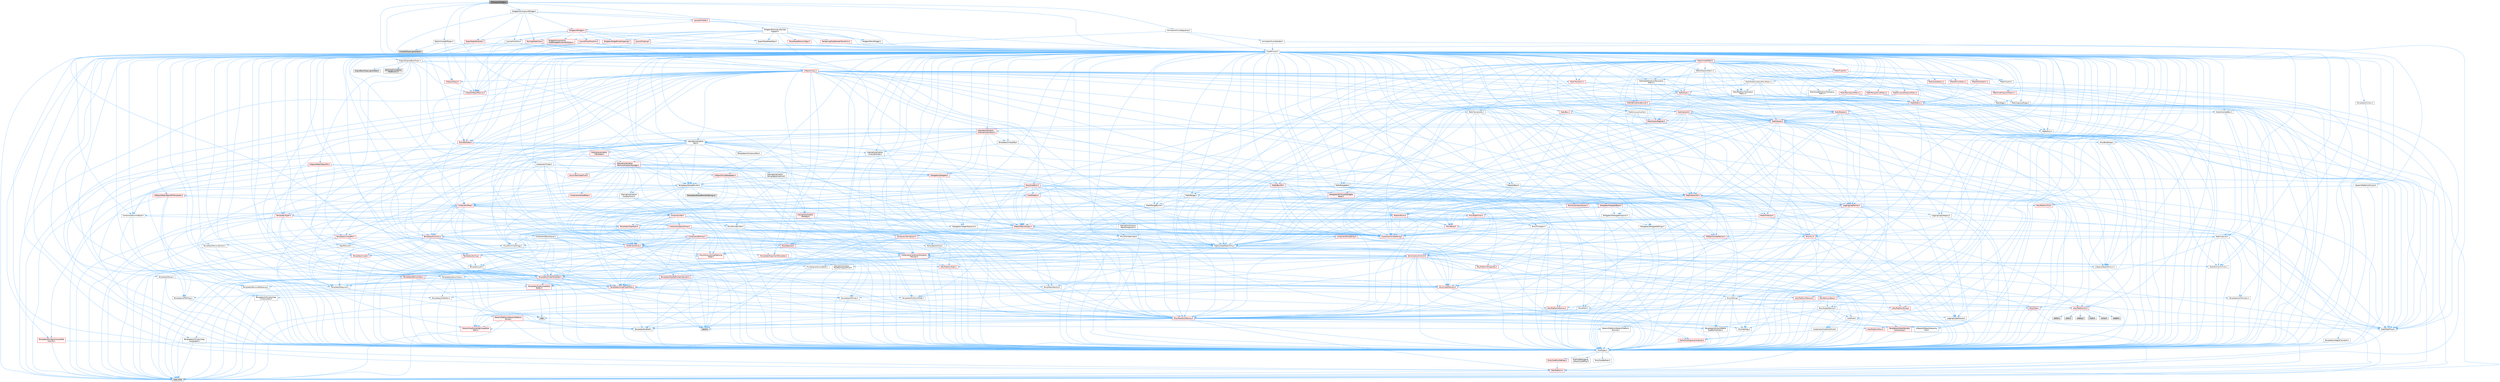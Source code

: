 digraph "SViewportToolBar.h"
{
 // INTERACTIVE_SVG=YES
 // LATEX_PDF_SIZE
  bgcolor="transparent";
  edge [fontname=Helvetica,fontsize=10,labelfontname=Helvetica,labelfontsize=10];
  node [fontname=Helvetica,fontsize=10,shape=box,height=0.2,width=0.4];
  Node1 [id="Node000001",label="SViewportToolBar.h",height=0.2,width=0.4,color="gray40", fillcolor="grey60", style="filled", fontcolor="black",tooltip=" "];
  Node1 -> Node2 [id="edge1_Node000001_Node000002",color="steelblue1",style="solid",tooltip=" "];
  Node2 [id="Node000002",label="Animation/CurveSequence.h",height=0.2,width=0.4,color="grey40", fillcolor="white", style="filled",URL="$de/d03/CurveSequence_8h.html",tooltip=" "];
  Node2 -> Node3 [id="edge2_Node000002_Node000003",color="steelblue1",style="solid",tooltip=" "];
  Node3 [id="Node000003",label="CoreMinimal.h",height=0.2,width=0.4,color="grey40", fillcolor="white", style="filled",URL="$d7/d67/CoreMinimal_8h.html",tooltip=" "];
  Node3 -> Node4 [id="edge3_Node000003_Node000004",color="steelblue1",style="solid",tooltip=" "];
  Node4 [id="Node000004",label="CoreTypes.h",height=0.2,width=0.4,color="grey40", fillcolor="white", style="filled",URL="$dc/dec/CoreTypes_8h.html",tooltip=" "];
  Node4 -> Node5 [id="edge4_Node000004_Node000005",color="steelblue1",style="solid",tooltip=" "];
  Node5 [id="Node000005",label="HAL/Platform.h",height=0.2,width=0.4,color="red", fillcolor="#FFF0F0", style="filled",URL="$d9/dd0/Platform_8h.html",tooltip=" "];
  Node5 -> Node8 [id="edge5_Node000005_Node000008",color="steelblue1",style="solid",tooltip=" "];
  Node8 [id="Node000008",label="type_traits",height=0.2,width=0.4,color="grey60", fillcolor="#E0E0E0", style="filled",tooltip=" "];
  Node4 -> Node15 [id="edge6_Node000004_Node000015",color="steelblue1",style="solid",tooltip=" "];
  Node15 [id="Node000015",label="ProfilingDebugging\l/UMemoryDefines.h",height=0.2,width=0.4,color="grey40", fillcolor="white", style="filled",URL="$d2/da2/UMemoryDefines_8h.html",tooltip=" "];
  Node4 -> Node16 [id="edge7_Node000004_Node000016",color="steelblue1",style="solid",tooltip=" "];
  Node16 [id="Node000016",label="Misc/CoreMiscDefines.h",height=0.2,width=0.4,color="red", fillcolor="#FFF0F0", style="filled",URL="$da/d38/CoreMiscDefines_8h.html",tooltip=" "];
  Node16 -> Node5 [id="edge8_Node000016_Node000005",color="steelblue1",style="solid",tooltip=" "];
  Node4 -> Node17 [id="edge9_Node000004_Node000017",color="steelblue1",style="solid",tooltip=" "];
  Node17 [id="Node000017",label="Misc/CoreDefines.h",height=0.2,width=0.4,color="grey40", fillcolor="white", style="filled",URL="$d3/dd2/CoreDefines_8h.html",tooltip=" "];
  Node3 -> Node18 [id="edge10_Node000003_Node000018",color="steelblue1",style="solid",tooltip=" "];
  Node18 [id="Node000018",label="CoreFwd.h",height=0.2,width=0.4,color="grey40", fillcolor="white", style="filled",URL="$d1/d1e/CoreFwd_8h.html",tooltip=" "];
  Node18 -> Node4 [id="edge11_Node000018_Node000004",color="steelblue1",style="solid",tooltip=" "];
  Node18 -> Node19 [id="edge12_Node000018_Node000019",color="steelblue1",style="solid",tooltip=" "];
  Node19 [id="Node000019",label="Containers/ContainersFwd.h",height=0.2,width=0.4,color="grey40", fillcolor="white", style="filled",URL="$d4/d0a/ContainersFwd_8h.html",tooltip=" "];
  Node19 -> Node5 [id="edge13_Node000019_Node000005",color="steelblue1",style="solid",tooltip=" "];
  Node19 -> Node4 [id="edge14_Node000019_Node000004",color="steelblue1",style="solid",tooltip=" "];
  Node19 -> Node20 [id="edge15_Node000019_Node000020",color="steelblue1",style="solid",tooltip=" "];
  Node20 [id="Node000020",label="Traits/IsContiguousContainer.h",height=0.2,width=0.4,color="red", fillcolor="#FFF0F0", style="filled",URL="$d5/d3c/IsContiguousContainer_8h.html",tooltip=" "];
  Node20 -> Node4 [id="edge16_Node000020_Node000004",color="steelblue1",style="solid",tooltip=" "];
  Node18 -> Node23 [id="edge17_Node000018_Node000023",color="steelblue1",style="solid",tooltip=" "];
  Node23 [id="Node000023",label="Math/MathFwd.h",height=0.2,width=0.4,color="grey40", fillcolor="white", style="filled",URL="$d2/d10/MathFwd_8h.html",tooltip=" "];
  Node23 -> Node5 [id="edge18_Node000023_Node000005",color="steelblue1",style="solid",tooltip=" "];
  Node18 -> Node24 [id="edge19_Node000018_Node000024",color="steelblue1",style="solid",tooltip=" "];
  Node24 [id="Node000024",label="UObject/UObjectHierarchy\lFwd.h",height=0.2,width=0.4,color="grey40", fillcolor="white", style="filled",URL="$d3/d13/UObjectHierarchyFwd_8h.html",tooltip=" "];
  Node3 -> Node24 [id="edge20_Node000003_Node000024",color="steelblue1",style="solid",tooltip=" "];
  Node3 -> Node19 [id="edge21_Node000003_Node000019",color="steelblue1",style="solid",tooltip=" "];
  Node3 -> Node25 [id="edge22_Node000003_Node000025",color="steelblue1",style="solid",tooltip=" "];
  Node25 [id="Node000025",label="Misc/VarArgs.h",height=0.2,width=0.4,color="grey40", fillcolor="white", style="filled",URL="$d5/d6f/VarArgs_8h.html",tooltip=" "];
  Node25 -> Node4 [id="edge23_Node000025_Node000004",color="steelblue1",style="solid",tooltip=" "];
  Node3 -> Node26 [id="edge24_Node000003_Node000026",color="steelblue1",style="solid",tooltip=" "];
  Node26 [id="Node000026",label="Logging/LogVerbosity.h",height=0.2,width=0.4,color="grey40", fillcolor="white", style="filled",URL="$d2/d8f/LogVerbosity_8h.html",tooltip=" "];
  Node26 -> Node4 [id="edge25_Node000026_Node000004",color="steelblue1",style="solid",tooltip=" "];
  Node3 -> Node27 [id="edge26_Node000003_Node000027",color="steelblue1",style="solid",tooltip=" "];
  Node27 [id="Node000027",label="Misc/OutputDevice.h",height=0.2,width=0.4,color="grey40", fillcolor="white", style="filled",URL="$d7/d32/OutputDevice_8h.html",tooltip=" "];
  Node27 -> Node18 [id="edge27_Node000027_Node000018",color="steelblue1",style="solid",tooltip=" "];
  Node27 -> Node4 [id="edge28_Node000027_Node000004",color="steelblue1",style="solid",tooltip=" "];
  Node27 -> Node26 [id="edge29_Node000027_Node000026",color="steelblue1",style="solid",tooltip=" "];
  Node27 -> Node25 [id="edge30_Node000027_Node000025",color="steelblue1",style="solid",tooltip=" "];
  Node27 -> Node28 [id="edge31_Node000027_Node000028",color="steelblue1",style="solid",tooltip=" "];
  Node28 [id="Node000028",label="Templates/IsArrayOrRefOf\lTypeByPredicate.h",height=0.2,width=0.4,color="grey40", fillcolor="white", style="filled",URL="$d6/da1/IsArrayOrRefOfTypeByPredicate_8h.html",tooltip=" "];
  Node28 -> Node4 [id="edge32_Node000028_Node000004",color="steelblue1",style="solid",tooltip=" "];
  Node27 -> Node29 [id="edge33_Node000027_Node000029",color="steelblue1",style="solid",tooltip=" "];
  Node29 [id="Node000029",label="Templates/IsValidVariadic\lFunctionArg.h",height=0.2,width=0.4,color="red", fillcolor="#FFF0F0", style="filled",URL="$d0/dc8/IsValidVariadicFunctionArg_8h.html",tooltip=" "];
  Node29 -> Node4 [id="edge34_Node000029_Node000004",color="steelblue1",style="solid",tooltip=" "];
  Node29 -> Node8 [id="edge35_Node000029_Node000008",color="steelblue1",style="solid",tooltip=" "];
  Node27 -> Node31 [id="edge36_Node000027_Node000031",color="steelblue1",style="solid",tooltip=" "];
  Node31 [id="Node000031",label="Traits/IsCharEncodingCompatible\lWith.h",height=0.2,width=0.4,color="red", fillcolor="#FFF0F0", style="filled",URL="$df/dd1/IsCharEncodingCompatibleWith_8h.html",tooltip=" "];
  Node31 -> Node8 [id="edge37_Node000031_Node000008",color="steelblue1",style="solid",tooltip=" "];
  Node3 -> Node33 [id="edge38_Node000003_Node000033",color="steelblue1",style="solid",tooltip=" "];
  Node33 [id="Node000033",label="HAL/PlatformCrt.h",height=0.2,width=0.4,color="red", fillcolor="#FFF0F0", style="filled",URL="$d8/d75/PlatformCrt_8h.html",tooltip=" "];
  Node33 -> Node34 [id="edge39_Node000033_Node000034",color="steelblue1",style="solid",tooltip=" "];
  Node34 [id="Node000034",label="new",height=0.2,width=0.4,color="grey60", fillcolor="#E0E0E0", style="filled",tooltip=" "];
  Node33 -> Node35 [id="edge40_Node000033_Node000035",color="steelblue1",style="solid",tooltip=" "];
  Node35 [id="Node000035",label="wchar.h",height=0.2,width=0.4,color="grey60", fillcolor="#E0E0E0", style="filled",tooltip=" "];
  Node33 -> Node36 [id="edge41_Node000033_Node000036",color="steelblue1",style="solid",tooltip=" "];
  Node36 [id="Node000036",label="stddef.h",height=0.2,width=0.4,color="grey60", fillcolor="#E0E0E0", style="filled",tooltip=" "];
  Node33 -> Node37 [id="edge42_Node000033_Node000037",color="steelblue1",style="solid",tooltip=" "];
  Node37 [id="Node000037",label="stdlib.h",height=0.2,width=0.4,color="grey60", fillcolor="#E0E0E0", style="filled",tooltip=" "];
  Node33 -> Node38 [id="edge43_Node000033_Node000038",color="steelblue1",style="solid",tooltip=" "];
  Node38 [id="Node000038",label="stdio.h",height=0.2,width=0.4,color="grey60", fillcolor="#E0E0E0", style="filled",tooltip=" "];
  Node33 -> Node39 [id="edge44_Node000033_Node000039",color="steelblue1",style="solid",tooltip=" "];
  Node39 [id="Node000039",label="stdarg.h",height=0.2,width=0.4,color="grey60", fillcolor="#E0E0E0", style="filled",tooltip=" "];
  Node33 -> Node40 [id="edge45_Node000033_Node000040",color="steelblue1",style="solid",tooltip=" "];
  Node40 [id="Node000040",label="math.h",height=0.2,width=0.4,color="grey60", fillcolor="#E0E0E0", style="filled",tooltip=" "];
  Node3 -> Node43 [id="edge46_Node000003_Node000043",color="steelblue1",style="solid",tooltip=" "];
  Node43 [id="Node000043",label="HAL/PlatformMisc.h",height=0.2,width=0.4,color="red", fillcolor="#FFF0F0", style="filled",URL="$d0/df5/PlatformMisc_8h.html",tooltip=" "];
  Node43 -> Node4 [id="edge47_Node000043_Node000004",color="steelblue1",style="solid",tooltip=" "];
  Node3 -> Node62 [id="edge48_Node000003_Node000062",color="steelblue1",style="solid",tooltip=" "];
  Node62 [id="Node000062",label="Misc/AssertionMacros.h",height=0.2,width=0.4,color="red", fillcolor="#FFF0F0", style="filled",URL="$d0/dfa/AssertionMacros_8h.html",tooltip=" "];
  Node62 -> Node4 [id="edge49_Node000062_Node000004",color="steelblue1",style="solid",tooltip=" "];
  Node62 -> Node5 [id="edge50_Node000062_Node000005",color="steelblue1",style="solid",tooltip=" "];
  Node62 -> Node43 [id="edge51_Node000062_Node000043",color="steelblue1",style="solid",tooltip=" "];
  Node62 -> Node63 [id="edge52_Node000062_Node000063",color="steelblue1",style="solid",tooltip=" "];
  Node63 [id="Node000063",label="Templates/EnableIf.h",height=0.2,width=0.4,color="grey40", fillcolor="white", style="filled",URL="$d7/d60/EnableIf_8h.html",tooltip=" "];
  Node63 -> Node4 [id="edge53_Node000063_Node000004",color="steelblue1",style="solid",tooltip=" "];
  Node62 -> Node28 [id="edge54_Node000062_Node000028",color="steelblue1",style="solid",tooltip=" "];
  Node62 -> Node29 [id="edge55_Node000062_Node000029",color="steelblue1",style="solid",tooltip=" "];
  Node62 -> Node31 [id="edge56_Node000062_Node000031",color="steelblue1",style="solid",tooltip=" "];
  Node62 -> Node25 [id="edge57_Node000062_Node000025",color="steelblue1",style="solid",tooltip=" "];
  Node62 -> Node70 [id="edge58_Node000062_Node000070",color="steelblue1",style="solid",tooltip=" "];
  Node70 [id="Node000070",label="atomic",height=0.2,width=0.4,color="grey60", fillcolor="#E0E0E0", style="filled",tooltip=" "];
  Node3 -> Node71 [id="edge59_Node000003_Node000071",color="steelblue1",style="solid",tooltip=" "];
  Node71 [id="Node000071",label="Templates/IsPointer.h",height=0.2,width=0.4,color="grey40", fillcolor="white", style="filled",URL="$d7/d05/IsPointer_8h.html",tooltip=" "];
  Node71 -> Node4 [id="edge60_Node000071_Node000004",color="steelblue1",style="solid",tooltip=" "];
  Node3 -> Node72 [id="edge61_Node000003_Node000072",color="steelblue1",style="solid",tooltip=" "];
  Node72 [id="Node000072",label="HAL/PlatformMemory.h",height=0.2,width=0.4,color="red", fillcolor="#FFF0F0", style="filled",URL="$de/d68/PlatformMemory_8h.html",tooltip=" "];
  Node72 -> Node4 [id="edge62_Node000072_Node000004",color="steelblue1",style="solid",tooltip=" "];
  Node3 -> Node55 [id="edge63_Node000003_Node000055",color="steelblue1",style="solid",tooltip=" "];
  Node55 [id="Node000055",label="HAL/PlatformAtomics.h",height=0.2,width=0.4,color="red", fillcolor="#FFF0F0", style="filled",URL="$d3/d36/PlatformAtomics_8h.html",tooltip=" "];
  Node55 -> Node4 [id="edge64_Node000055_Node000004",color="steelblue1",style="solid",tooltip=" "];
  Node3 -> Node77 [id="edge65_Node000003_Node000077",color="steelblue1",style="solid",tooltip=" "];
  Node77 [id="Node000077",label="Misc/Exec.h",height=0.2,width=0.4,color="grey40", fillcolor="white", style="filled",URL="$de/ddb/Exec_8h.html",tooltip=" "];
  Node77 -> Node4 [id="edge66_Node000077_Node000004",color="steelblue1",style="solid",tooltip=" "];
  Node77 -> Node62 [id="edge67_Node000077_Node000062",color="steelblue1",style="solid",tooltip=" "];
  Node3 -> Node78 [id="edge68_Node000003_Node000078",color="steelblue1",style="solid",tooltip=" "];
  Node78 [id="Node000078",label="HAL/MemoryBase.h",height=0.2,width=0.4,color="red", fillcolor="#FFF0F0", style="filled",URL="$d6/d9f/MemoryBase_8h.html",tooltip=" "];
  Node78 -> Node4 [id="edge69_Node000078_Node000004",color="steelblue1",style="solid",tooltip=" "];
  Node78 -> Node55 [id="edge70_Node000078_Node000055",color="steelblue1",style="solid",tooltip=" "];
  Node78 -> Node33 [id="edge71_Node000078_Node000033",color="steelblue1",style="solid",tooltip=" "];
  Node78 -> Node77 [id="edge72_Node000078_Node000077",color="steelblue1",style="solid",tooltip=" "];
  Node78 -> Node27 [id="edge73_Node000078_Node000027",color="steelblue1",style="solid",tooltip=" "];
  Node3 -> Node88 [id="edge74_Node000003_Node000088",color="steelblue1",style="solid",tooltip=" "];
  Node88 [id="Node000088",label="HAL/UnrealMemory.h",height=0.2,width=0.4,color="red", fillcolor="#FFF0F0", style="filled",URL="$d9/d96/UnrealMemory_8h.html",tooltip=" "];
  Node88 -> Node4 [id="edge75_Node000088_Node000004",color="steelblue1",style="solid",tooltip=" "];
  Node88 -> Node78 [id="edge76_Node000088_Node000078",color="steelblue1",style="solid",tooltip=" "];
  Node88 -> Node72 [id="edge77_Node000088_Node000072",color="steelblue1",style="solid",tooltip=" "];
  Node88 -> Node71 [id="edge78_Node000088_Node000071",color="steelblue1",style="solid",tooltip=" "];
  Node3 -> Node90 [id="edge79_Node000003_Node000090",color="steelblue1",style="solid",tooltip=" "];
  Node90 [id="Node000090",label="Templates/IsArithmetic.h",height=0.2,width=0.4,color="grey40", fillcolor="white", style="filled",URL="$d2/d5d/IsArithmetic_8h.html",tooltip=" "];
  Node90 -> Node4 [id="edge80_Node000090_Node000004",color="steelblue1",style="solid",tooltip=" "];
  Node3 -> Node84 [id="edge81_Node000003_Node000084",color="steelblue1",style="solid",tooltip=" "];
  Node84 [id="Node000084",label="Templates/AndOrNot.h",height=0.2,width=0.4,color="grey40", fillcolor="white", style="filled",URL="$db/d0a/AndOrNot_8h.html",tooltip=" "];
  Node84 -> Node4 [id="edge82_Node000084_Node000004",color="steelblue1",style="solid",tooltip=" "];
  Node3 -> Node91 [id="edge83_Node000003_Node000091",color="steelblue1",style="solid",tooltip=" "];
  Node91 [id="Node000091",label="Templates/IsPODType.h",height=0.2,width=0.4,color="grey40", fillcolor="white", style="filled",URL="$d7/db1/IsPODType_8h.html",tooltip=" "];
  Node91 -> Node4 [id="edge84_Node000091_Node000004",color="steelblue1",style="solid",tooltip=" "];
  Node3 -> Node92 [id="edge85_Node000003_Node000092",color="steelblue1",style="solid",tooltip=" "];
  Node92 [id="Node000092",label="Templates/IsUECoreType.h",height=0.2,width=0.4,color="grey40", fillcolor="white", style="filled",URL="$d1/db8/IsUECoreType_8h.html",tooltip=" "];
  Node92 -> Node4 [id="edge86_Node000092_Node000004",color="steelblue1",style="solid",tooltip=" "];
  Node92 -> Node8 [id="edge87_Node000092_Node000008",color="steelblue1",style="solid",tooltip=" "];
  Node3 -> Node85 [id="edge88_Node000003_Node000085",color="steelblue1",style="solid",tooltip=" "];
  Node85 [id="Node000085",label="Templates/IsTriviallyCopy\lConstructible.h",height=0.2,width=0.4,color="grey40", fillcolor="white", style="filled",URL="$d3/d78/IsTriviallyCopyConstructible_8h.html",tooltip=" "];
  Node85 -> Node4 [id="edge89_Node000085_Node000004",color="steelblue1",style="solid",tooltip=" "];
  Node85 -> Node8 [id="edge90_Node000085_Node000008",color="steelblue1",style="solid",tooltip=" "];
  Node3 -> Node93 [id="edge91_Node000003_Node000093",color="steelblue1",style="solid",tooltip=" "];
  Node93 [id="Node000093",label="Templates/UnrealTypeTraits.h",height=0.2,width=0.4,color="red", fillcolor="#FFF0F0", style="filled",URL="$d2/d2d/UnrealTypeTraits_8h.html",tooltip=" "];
  Node93 -> Node4 [id="edge92_Node000093_Node000004",color="steelblue1",style="solid",tooltip=" "];
  Node93 -> Node71 [id="edge93_Node000093_Node000071",color="steelblue1",style="solid",tooltip=" "];
  Node93 -> Node62 [id="edge94_Node000093_Node000062",color="steelblue1",style="solid",tooltip=" "];
  Node93 -> Node84 [id="edge95_Node000093_Node000084",color="steelblue1",style="solid",tooltip=" "];
  Node93 -> Node63 [id="edge96_Node000093_Node000063",color="steelblue1",style="solid",tooltip=" "];
  Node93 -> Node90 [id="edge97_Node000093_Node000090",color="steelblue1",style="solid",tooltip=" "];
  Node93 -> Node91 [id="edge98_Node000093_Node000091",color="steelblue1",style="solid",tooltip=" "];
  Node93 -> Node92 [id="edge99_Node000093_Node000092",color="steelblue1",style="solid",tooltip=" "];
  Node93 -> Node85 [id="edge100_Node000093_Node000085",color="steelblue1",style="solid",tooltip=" "];
  Node3 -> Node63 [id="edge101_Node000003_Node000063",color="steelblue1",style="solid",tooltip=" "];
  Node3 -> Node95 [id="edge102_Node000003_Node000095",color="steelblue1",style="solid",tooltip=" "];
  Node95 [id="Node000095",label="Templates/RemoveReference.h",height=0.2,width=0.4,color="grey40", fillcolor="white", style="filled",URL="$da/dbe/RemoveReference_8h.html",tooltip=" "];
  Node95 -> Node4 [id="edge103_Node000095_Node000004",color="steelblue1",style="solid",tooltip=" "];
  Node3 -> Node96 [id="edge104_Node000003_Node000096",color="steelblue1",style="solid",tooltip=" "];
  Node96 [id="Node000096",label="Templates/IntegralConstant.h",height=0.2,width=0.4,color="grey40", fillcolor="white", style="filled",URL="$db/d1b/IntegralConstant_8h.html",tooltip=" "];
  Node96 -> Node4 [id="edge105_Node000096_Node000004",color="steelblue1",style="solid",tooltip=" "];
  Node3 -> Node97 [id="edge106_Node000003_Node000097",color="steelblue1",style="solid",tooltip=" "];
  Node97 [id="Node000097",label="Templates/IsClass.h",height=0.2,width=0.4,color="grey40", fillcolor="white", style="filled",URL="$db/dcb/IsClass_8h.html",tooltip=" "];
  Node97 -> Node4 [id="edge107_Node000097_Node000004",color="steelblue1",style="solid",tooltip=" "];
  Node3 -> Node98 [id="edge108_Node000003_Node000098",color="steelblue1",style="solid",tooltip=" "];
  Node98 [id="Node000098",label="Templates/TypeCompatible\lBytes.h",height=0.2,width=0.4,color="red", fillcolor="#FFF0F0", style="filled",URL="$df/d0a/TypeCompatibleBytes_8h.html",tooltip=" "];
  Node98 -> Node4 [id="edge109_Node000098_Node000004",color="steelblue1",style="solid",tooltip=" "];
  Node98 -> Node34 [id="edge110_Node000098_Node000034",color="steelblue1",style="solid",tooltip=" "];
  Node98 -> Node8 [id="edge111_Node000098_Node000008",color="steelblue1",style="solid",tooltip=" "];
  Node3 -> Node20 [id="edge112_Node000003_Node000020",color="steelblue1",style="solid",tooltip=" "];
  Node3 -> Node99 [id="edge113_Node000003_Node000099",color="steelblue1",style="solid",tooltip=" "];
  Node99 [id="Node000099",label="Templates/UnrealTemplate.h",height=0.2,width=0.4,color="red", fillcolor="#FFF0F0", style="filled",URL="$d4/d24/UnrealTemplate_8h.html",tooltip=" "];
  Node99 -> Node4 [id="edge114_Node000099_Node000004",color="steelblue1",style="solid",tooltip=" "];
  Node99 -> Node71 [id="edge115_Node000099_Node000071",color="steelblue1",style="solid",tooltip=" "];
  Node99 -> Node88 [id="edge116_Node000099_Node000088",color="steelblue1",style="solid",tooltip=" "];
  Node99 -> Node93 [id="edge117_Node000099_Node000093",color="steelblue1",style="solid",tooltip=" "];
  Node99 -> Node95 [id="edge118_Node000099_Node000095",color="steelblue1",style="solid",tooltip=" "];
  Node99 -> Node65 [id="edge119_Node000099_Node000065",color="steelblue1",style="solid",tooltip=" "];
  Node65 [id="Node000065",label="Templates/Requires.h",height=0.2,width=0.4,color="grey40", fillcolor="white", style="filled",URL="$dc/d96/Requires_8h.html",tooltip=" "];
  Node65 -> Node63 [id="edge120_Node000065_Node000063",color="steelblue1",style="solid",tooltip=" "];
  Node65 -> Node8 [id="edge121_Node000065_Node000008",color="steelblue1",style="solid",tooltip=" "];
  Node99 -> Node98 [id="edge122_Node000099_Node000098",color="steelblue1",style="solid",tooltip=" "];
  Node99 -> Node66 [id="edge123_Node000099_Node000066",color="steelblue1",style="solid",tooltip=" "];
  Node66 [id="Node000066",label="Templates/Identity.h",height=0.2,width=0.4,color="grey40", fillcolor="white", style="filled",URL="$d0/dd5/Identity_8h.html",tooltip=" "];
  Node99 -> Node20 [id="edge124_Node000099_Node000020",color="steelblue1",style="solid",tooltip=" "];
  Node99 -> Node8 [id="edge125_Node000099_Node000008",color="steelblue1",style="solid",tooltip=" "];
  Node3 -> Node48 [id="edge126_Node000003_Node000048",color="steelblue1",style="solid",tooltip=" "];
  Node48 [id="Node000048",label="Math/NumericLimits.h",height=0.2,width=0.4,color="grey40", fillcolor="white", style="filled",URL="$df/d1b/NumericLimits_8h.html",tooltip=" "];
  Node48 -> Node4 [id="edge127_Node000048_Node000004",color="steelblue1",style="solid",tooltip=" "];
  Node3 -> Node103 [id="edge128_Node000003_Node000103",color="steelblue1",style="solid",tooltip=" "];
  Node103 [id="Node000103",label="HAL/PlatformMath.h",height=0.2,width=0.4,color="red", fillcolor="#FFF0F0", style="filled",URL="$dc/d53/PlatformMath_8h.html",tooltip=" "];
  Node103 -> Node4 [id="edge129_Node000103_Node000004",color="steelblue1",style="solid",tooltip=" "];
  Node3 -> Node86 [id="edge130_Node000003_Node000086",color="steelblue1",style="solid",tooltip=" "];
  Node86 [id="Node000086",label="Templates/IsTriviallyCopy\lAssignable.h",height=0.2,width=0.4,color="grey40", fillcolor="white", style="filled",URL="$d2/df2/IsTriviallyCopyAssignable_8h.html",tooltip=" "];
  Node86 -> Node4 [id="edge131_Node000086_Node000004",color="steelblue1",style="solid",tooltip=" "];
  Node86 -> Node8 [id="edge132_Node000086_Node000008",color="steelblue1",style="solid",tooltip=" "];
  Node3 -> Node111 [id="edge133_Node000003_Node000111",color="steelblue1",style="solid",tooltip=" "];
  Node111 [id="Node000111",label="Templates/MemoryOps.h",height=0.2,width=0.4,color="red", fillcolor="#FFF0F0", style="filled",URL="$db/dea/MemoryOps_8h.html",tooltip=" "];
  Node111 -> Node4 [id="edge134_Node000111_Node000004",color="steelblue1",style="solid",tooltip=" "];
  Node111 -> Node88 [id="edge135_Node000111_Node000088",color="steelblue1",style="solid",tooltip=" "];
  Node111 -> Node86 [id="edge136_Node000111_Node000086",color="steelblue1",style="solid",tooltip=" "];
  Node111 -> Node85 [id="edge137_Node000111_Node000085",color="steelblue1",style="solid",tooltip=" "];
  Node111 -> Node65 [id="edge138_Node000111_Node000065",color="steelblue1",style="solid",tooltip=" "];
  Node111 -> Node93 [id="edge139_Node000111_Node000093",color="steelblue1",style="solid",tooltip=" "];
  Node111 -> Node34 [id="edge140_Node000111_Node000034",color="steelblue1",style="solid",tooltip=" "];
  Node111 -> Node8 [id="edge141_Node000111_Node000008",color="steelblue1",style="solid",tooltip=" "];
  Node3 -> Node112 [id="edge142_Node000003_Node000112",color="steelblue1",style="solid",tooltip=" "];
  Node112 [id="Node000112",label="Containers/ContainerAllocation\lPolicies.h",height=0.2,width=0.4,color="red", fillcolor="#FFF0F0", style="filled",URL="$d7/dff/ContainerAllocationPolicies_8h.html",tooltip=" "];
  Node112 -> Node4 [id="edge143_Node000112_Node000004",color="steelblue1",style="solid",tooltip=" "];
  Node112 -> Node112 [id="edge144_Node000112_Node000112",color="steelblue1",style="solid",tooltip=" "];
  Node112 -> Node103 [id="edge145_Node000112_Node000103",color="steelblue1",style="solid",tooltip=" "];
  Node112 -> Node88 [id="edge146_Node000112_Node000088",color="steelblue1",style="solid",tooltip=" "];
  Node112 -> Node48 [id="edge147_Node000112_Node000048",color="steelblue1",style="solid",tooltip=" "];
  Node112 -> Node62 [id="edge148_Node000112_Node000062",color="steelblue1",style="solid",tooltip=" "];
  Node112 -> Node111 [id="edge149_Node000112_Node000111",color="steelblue1",style="solid",tooltip=" "];
  Node112 -> Node98 [id="edge150_Node000112_Node000098",color="steelblue1",style="solid",tooltip=" "];
  Node112 -> Node8 [id="edge151_Node000112_Node000008",color="steelblue1",style="solid",tooltip=" "];
  Node3 -> Node115 [id="edge152_Node000003_Node000115",color="steelblue1",style="solid",tooltip=" "];
  Node115 [id="Node000115",label="Templates/IsEnumClass.h",height=0.2,width=0.4,color="grey40", fillcolor="white", style="filled",URL="$d7/d15/IsEnumClass_8h.html",tooltip=" "];
  Node115 -> Node4 [id="edge153_Node000115_Node000004",color="steelblue1",style="solid",tooltip=" "];
  Node115 -> Node84 [id="edge154_Node000115_Node000084",color="steelblue1",style="solid",tooltip=" "];
  Node3 -> Node116 [id="edge155_Node000003_Node000116",color="steelblue1",style="solid",tooltip=" "];
  Node116 [id="Node000116",label="HAL/PlatformProperties.h",height=0.2,width=0.4,color="red", fillcolor="#FFF0F0", style="filled",URL="$d9/db0/PlatformProperties_8h.html",tooltip=" "];
  Node116 -> Node4 [id="edge156_Node000116_Node000004",color="steelblue1",style="solid",tooltip=" "];
  Node3 -> Node119 [id="edge157_Node000003_Node000119",color="steelblue1",style="solid",tooltip=" "];
  Node119 [id="Node000119",label="Misc/EngineVersionBase.h",height=0.2,width=0.4,color="grey40", fillcolor="white", style="filled",URL="$d5/d2b/EngineVersionBase_8h.html",tooltip=" "];
  Node119 -> Node4 [id="edge158_Node000119_Node000004",color="steelblue1",style="solid",tooltip=" "];
  Node3 -> Node120 [id="edge159_Node000003_Node000120",color="steelblue1",style="solid",tooltip=" "];
  Node120 [id="Node000120",label="Internationalization\l/TextNamespaceFwd.h",height=0.2,width=0.4,color="grey40", fillcolor="white", style="filled",URL="$d8/d97/TextNamespaceFwd_8h.html",tooltip=" "];
  Node120 -> Node4 [id="edge160_Node000120_Node000004",color="steelblue1",style="solid",tooltip=" "];
  Node3 -> Node121 [id="edge161_Node000003_Node000121",color="steelblue1",style="solid",tooltip=" "];
  Node121 [id="Node000121",label="Serialization/Archive.h",height=0.2,width=0.4,color="red", fillcolor="#FFF0F0", style="filled",URL="$d7/d3b/Archive_8h.html",tooltip=" "];
  Node121 -> Node18 [id="edge162_Node000121_Node000018",color="steelblue1",style="solid",tooltip=" "];
  Node121 -> Node4 [id="edge163_Node000121_Node000004",color="steelblue1",style="solid",tooltip=" "];
  Node121 -> Node116 [id="edge164_Node000121_Node000116",color="steelblue1",style="solid",tooltip=" "];
  Node121 -> Node120 [id="edge165_Node000121_Node000120",color="steelblue1",style="solid",tooltip=" "];
  Node121 -> Node23 [id="edge166_Node000121_Node000023",color="steelblue1",style="solid",tooltip=" "];
  Node121 -> Node62 [id="edge167_Node000121_Node000062",color="steelblue1",style="solid",tooltip=" "];
  Node121 -> Node119 [id="edge168_Node000121_Node000119",color="steelblue1",style="solid",tooltip=" "];
  Node121 -> Node25 [id="edge169_Node000121_Node000025",color="steelblue1",style="solid",tooltip=" "];
  Node121 -> Node63 [id="edge170_Node000121_Node000063",color="steelblue1",style="solid",tooltip=" "];
  Node121 -> Node28 [id="edge171_Node000121_Node000028",color="steelblue1",style="solid",tooltip=" "];
  Node121 -> Node115 [id="edge172_Node000121_Node000115",color="steelblue1",style="solid",tooltip=" "];
  Node121 -> Node29 [id="edge173_Node000121_Node000029",color="steelblue1",style="solid",tooltip=" "];
  Node121 -> Node99 [id="edge174_Node000121_Node000099",color="steelblue1",style="solid",tooltip=" "];
  Node121 -> Node31 [id="edge175_Node000121_Node000031",color="steelblue1",style="solid",tooltip=" "];
  Node121 -> Node124 [id="edge176_Node000121_Node000124",color="steelblue1",style="solid",tooltip=" "];
  Node124 [id="Node000124",label="UObject/ObjectVersion.h",height=0.2,width=0.4,color="grey40", fillcolor="white", style="filled",URL="$da/d63/ObjectVersion_8h.html",tooltip=" "];
  Node124 -> Node4 [id="edge177_Node000124_Node000004",color="steelblue1",style="solid",tooltip=" "];
  Node3 -> Node125 [id="edge178_Node000003_Node000125",color="steelblue1",style="solid",tooltip=" "];
  Node125 [id="Node000125",label="Templates/Less.h",height=0.2,width=0.4,color="grey40", fillcolor="white", style="filled",URL="$de/dc8/Less_8h.html",tooltip=" "];
  Node125 -> Node4 [id="edge179_Node000125_Node000004",color="steelblue1",style="solid",tooltip=" "];
  Node125 -> Node99 [id="edge180_Node000125_Node000099",color="steelblue1",style="solid",tooltip=" "];
  Node3 -> Node126 [id="edge181_Node000003_Node000126",color="steelblue1",style="solid",tooltip=" "];
  Node126 [id="Node000126",label="Templates/Sorting.h",height=0.2,width=0.4,color="red", fillcolor="#FFF0F0", style="filled",URL="$d3/d9e/Sorting_8h.html",tooltip=" "];
  Node126 -> Node4 [id="edge182_Node000126_Node000004",color="steelblue1",style="solid",tooltip=" "];
  Node126 -> Node103 [id="edge183_Node000126_Node000103",color="steelblue1",style="solid",tooltip=" "];
  Node126 -> Node125 [id="edge184_Node000126_Node000125",color="steelblue1",style="solid",tooltip=" "];
  Node3 -> Node137 [id="edge185_Node000003_Node000137",color="steelblue1",style="solid",tooltip=" "];
  Node137 [id="Node000137",label="Misc/Char.h",height=0.2,width=0.4,color="red", fillcolor="#FFF0F0", style="filled",URL="$d0/d58/Char_8h.html",tooltip=" "];
  Node137 -> Node4 [id="edge186_Node000137_Node000004",color="steelblue1",style="solid",tooltip=" "];
  Node137 -> Node8 [id="edge187_Node000137_Node000008",color="steelblue1",style="solid",tooltip=" "];
  Node3 -> Node140 [id="edge188_Node000003_Node000140",color="steelblue1",style="solid",tooltip=" "];
  Node140 [id="Node000140",label="GenericPlatform/GenericPlatform\lStricmp.h",height=0.2,width=0.4,color="grey40", fillcolor="white", style="filled",URL="$d2/d86/GenericPlatformStricmp_8h.html",tooltip=" "];
  Node140 -> Node4 [id="edge189_Node000140_Node000004",color="steelblue1",style="solid",tooltip=" "];
  Node3 -> Node141 [id="edge190_Node000003_Node000141",color="steelblue1",style="solid",tooltip=" "];
  Node141 [id="Node000141",label="GenericPlatform/GenericPlatform\lString.h",height=0.2,width=0.4,color="red", fillcolor="#FFF0F0", style="filled",URL="$dd/d20/GenericPlatformString_8h.html",tooltip=" "];
  Node141 -> Node4 [id="edge191_Node000141_Node000004",color="steelblue1",style="solid",tooltip=" "];
  Node141 -> Node140 [id="edge192_Node000141_Node000140",color="steelblue1",style="solid",tooltip=" "];
  Node141 -> Node63 [id="edge193_Node000141_Node000063",color="steelblue1",style="solid",tooltip=" "];
  Node141 -> Node31 [id="edge194_Node000141_Node000031",color="steelblue1",style="solid",tooltip=" "];
  Node141 -> Node8 [id="edge195_Node000141_Node000008",color="steelblue1",style="solid",tooltip=" "];
  Node3 -> Node74 [id="edge196_Node000003_Node000074",color="steelblue1",style="solid",tooltip=" "];
  Node74 [id="Node000074",label="HAL/PlatformString.h",height=0.2,width=0.4,color="red", fillcolor="#FFF0F0", style="filled",URL="$db/db5/PlatformString_8h.html",tooltip=" "];
  Node74 -> Node4 [id="edge197_Node000074_Node000004",color="steelblue1",style="solid",tooltip=" "];
  Node3 -> Node144 [id="edge198_Node000003_Node000144",color="steelblue1",style="solid",tooltip=" "];
  Node144 [id="Node000144",label="Misc/CString.h",height=0.2,width=0.4,color="grey40", fillcolor="white", style="filled",URL="$d2/d49/CString_8h.html",tooltip=" "];
  Node144 -> Node4 [id="edge199_Node000144_Node000004",color="steelblue1",style="solid",tooltip=" "];
  Node144 -> Node33 [id="edge200_Node000144_Node000033",color="steelblue1",style="solid",tooltip=" "];
  Node144 -> Node74 [id="edge201_Node000144_Node000074",color="steelblue1",style="solid",tooltip=" "];
  Node144 -> Node62 [id="edge202_Node000144_Node000062",color="steelblue1",style="solid",tooltip=" "];
  Node144 -> Node137 [id="edge203_Node000144_Node000137",color="steelblue1",style="solid",tooltip=" "];
  Node144 -> Node25 [id="edge204_Node000144_Node000025",color="steelblue1",style="solid",tooltip=" "];
  Node144 -> Node28 [id="edge205_Node000144_Node000028",color="steelblue1",style="solid",tooltip=" "];
  Node144 -> Node29 [id="edge206_Node000144_Node000029",color="steelblue1",style="solid",tooltip=" "];
  Node144 -> Node31 [id="edge207_Node000144_Node000031",color="steelblue1",style="solid",tooltip=" "];
  Node3 -> Node145 [id="edge208_Node000003_Node000145",color="steelblue1",style="solid",tooltip=" "];
  Node145 [id="Node000145",label="Misc/Crc.h",height=0.2,width=0.4,color="red", fillcolor="#FFF0F0", style="filled",URL="$d4/dd2/Crc_8h.html",tooltip=" "];
  Node145 -> Node4 [id="edge209_Node000145_Node000004",color="steelblue1",style="solid",tooltip=" "];
  Node145 -> Node74 [id="edge210_Node000145_Node000074",color="steelblue1",style="solid",tooltip=" "];
  Node145 -> Node62 [id="edge211_Node000145_Node000062",color="steelblue1",style="solid",tooltip=" "];
  Node145 -> Node144 [id="edge212_Node000145_Node000144",color="steelblue1",style="solid",tooltip=" "];
  Node145 -> Node137 [id="edge213_Node000145_Node000137",color="steelblue1",style="solid",tooltip=" "];
  Node145 -> Node93 [id="edge214_Node000145_Node000093",color="steelblue1",style="solid",tooltip=" "];
  Node3 -> Node136 [id="edge215_Node000003_Node000136",color="steelblue1",style="solid",tooltip=" "];
  Node136 [id="Node000136",label="Math/UnrealMathUtility.h",height=0.2,width=0.4,color="grey40", fillcolor="white", style="filled",URL="$db/db8/UnrealMathUtility_8h.html",tooltip=" "];
  Node136 -> Node4 [id="edge216_Node000136_Node000004",color="steelblue1",style="solid",tooltip=" "];
  Node136 -> Node62 [id="edge217_Node000136_Node000062",color="steelblue1",style="solid",tooltip=" "];
  Node136 -> Node103 [id="edge218_Node000136_Node000103",color="steelblue1",style="solid",tooltip=" "];
  Node136 -> Node23 [id="edge219_Node000136_Node000023",color="steelblue1",style="solid",tooltip=" "];
  Node136 -> Node66 [id="edge220_Node000136_Node000066",color="steelblue1",style="solid",tooltip=" "];
  Node136 -> Node65 [id="edge221_Node000136_Node000065",color="steelblue1",style="solid",tooltip=" "];
  Node3 -> Node146 [id="edge222_Node000003_Node000146",color="steelblue1",style="solid",tooltip=" "];
  Node146 [id="Node000146",label="Containers/UnrealString.h",height=0.2,width=0.4,color="red", fillcolor="#FFF0F0", style="filled",URL="$d5/dba/UnrealString_8h.html",tooltip=" "];
  Node3 -> Node150 [id="edge223_Node000003_Node000150",color="steelblue1",style="solid",tooltip=" "];
  Node150 [id="Node000150",label="Containers/Array.h",height=0.2,width=0.4,color="red", fillcolor="#FFF0F0", style="filled",URL="$df/dd0/Array_8h.html",tooltip=" "];
  Node150 -> Node4 [id="edge224_Node000150_Node000004",color="steelblue1",style="solid",tooltip=" "];
  Node150 -> Node62 [id="edge225_Node000150_Node000062",color="steelblue1",style="solid",tooltip=" "];
  Node150 -> Node151 [id="edge226_Node000150_Node000151",color="steelblue1",style="solid",tooltip=" "];
  Node151 [id="Node000151",label="Misc/IntrusiveUnsetOptional\lState.h",height=0.2,width=0.4,color="red", fillcolor="#FFF0F0", style="filled",URL="$d2/d0a/IntrusiveUnsetOptionalState_8h.html",tooltip=" "];
  Node150 -> Node88 [id="edge227_Node000150_Node000088",color="steelblue1",style="solid",tooltip=" "];
  Node150 -> Node93 [id="edge228_Node000150_Node000093",color="steelblue1",style="solid",tooltip=" "];
  Node150 -> Node99 [id="edge229_Node000150_Node000099",color="steelblue1",style="solid",tooltip=" "];
  Node150 -> Node112 [id="edge230_Node000150_Node000112",color="steelblue1",style="solid",tooltip=" "];
  Node150 -> Node121 [id="edge231_Node000150_Node000121",color="steelblue1",style="solid",tooltip=" "];
  Node150 -> Node129 [id="edge232_Node000150_Node000129",color="steelblue1",style="solid",tooltip=" "];
  Node129 [id="Node000129",label="Templates/Invoke.h",height=0.2,width=0.4,color="red", fillcolor="#FFF0F0", style="filled",URL="$d7/deb/Invoke_8h.html",tooltip=" "];
  Node129 -> Node4 [id="edge233_Node000129_Node000004",color="steelblue1",style="solid",tooltip=" "];
  Node129 -> Node99 [id="edge234_Node000129_Node000099",color="steelblue1",style="solid",tooltip=" "];
  Node129 -> Node8 [id="edge235_Node000129_Node000008",color="steelblue1",style="solid",tooltip=" "];
  Node150 -> Node125 [id="edge236_Node000150_Node000125",color="steelblue1",style="solid",tooltip=" "];
  Node150 -> Node65 [id="edge237_Node000150_Node000065",color="steelblue1",style="solid",tooltip=" "];
  Node150 -> Node126 [id="edge238_Node000150_Node000126",color="steelblue1",style="solid",tooltip=" "];
  Node150 -> Node173 [id="edge239_Node000150_Node000173",color="steelblue1",style="solid",tooltip=" "];
  Node173 [id="Node000173",label="Templates/AlignmentTemplates.h",height=0.2,width=0.4,color="red", fillcolor="#FFF0F0", style="filled",URL="$dd/d32/AlignmentTemplates_8h.html",tooltip=" "];
  Node173 -> Node4 [id="edge240_Node000173_Node000004",color="steelblue1",style="solid",tooltip=" "];
  Node173 -> Node71 [id="edge241_Node000173_Node000071",color="steelblue1",style="solid",tooltip=" "];
  Node150 -> Node8 [id="edge242_Node000150_Node000008",color="steelblue1",style="solid",tooltip=" "];
  Node3 -> Node174 [id="edge243_Node000003_Node000174",color="steelblue1",style="solid",tooltip=" "];
  Node174 [id="Node000174",label="Misc/FrameNumber.h",height=0.2,width=0.4,color="grey40", fillcolor="white", style="filled",URL="$dd/dbd/FrameNumber_8h.html",tooltip=" "];
  Node174 -> Node4 [id="edge244_Node000174_Node000004",color="steelblue1",style="solid",tooltip=" "];
  Node174 -> Node48 [id="edge245_Node000174_Node000048",color="steelblue1",style="solid",tooltip=" "];
  Node174 -> Node136 [id="edge246_Node000174_Node000136",color="steelblue1",style="solid",tooltip=" "];
  Node174 -> Node63 [id="edge247_Node000174_Node000063",color="steelblue1",style="solid",tooltip=" "];
  Node174 -> Node93 [id="edge248_Node000174_Node000093",color="steelblue1",style="solid",tooltip=" "];
  Node3 -> Node175 [id="edge249_Node000003_Node000175",color="steelblue1",style="solid",tooltip=" "];
  Node175 [id="Node000175",label="Misc/Timespan.h",height=0.2,width=0.4,color="grey40", fillcolor="white", style="filled",URL="$da/dd9/Timespan_8h.html",tooltip=" "];
  Node175 -> Node4 [id="edge250_Node000175_Node000004",color="steelblue1",style="solid",tooltip=" "];
  Node175 -> Node176 [id="edge251_Node000175_Node000176",color="steelblue1",style="solid",tooltip=" "];
  Node176 [id="Node000176",label="Math/Interval.h",height=0.2,width=0.4,color="grey40", fillcolor="white", style="filled",URL="$d1/d55/Interval_8h.html",tooltip=" "];
  Node176 -> Node4 [id="edge252_Node000176_Node000004",color="steelblue1",style="solid",tooltip=" "];
  Node176 -> Node90 [id="edge253_Node000176_Node000090",color="steelblue1",style="solid",tooltip=" "];
  Node176 -> Node93 [id="edge254_Node000176_Node000093",color="steelblue1",style="solid",tooltip=" "];
  Node176 -> Node48 [id="edge255_Node000176_Node000048",color="steelblue1",style="solid",tooltip=" "];
  Node176 -> Node136 [id="edge256_Node000176_Node000136",color="steelblue1",style="solid",tooltip=" "];
  Node175 -> Node136 [id="edge257_Node000175_Node000136",color="steelblue1",style="solid",tooltip=" "];
  Node175 -> Node62 [id="edge258_Node000175_Node000062",color="steelblue1",style="solid",tooltip=" "];
  Node3 -> Node177 [id="edge259_Node000003_Node000177",color="steelblue1",style="solid",tooltip=" "];
  Node177 [id="Node000177",label="Containers/StringConv.h",height=0.2,width=0.4,color="red", fillcolor="#FFF0F0", style="filled",URL="$d3/ddf/StringConv_8h.html",tooltip=" "];
  Node177 -> Node4 [id="edge260_Node000177_Node000004",color="steelblue1",style="solid",tooltip=" "];
  Node177 -> Node62 [id="edge261_Node000177_Node000062",color="steelblue1",style="solid",tooltip=" "];
  Node177 -> Node112 [id="edge262_Node000177_Node000112",color="steelblue1",style="solid",tooltip=" "];
  Node177 -> Node150 [id="edge263_Node000177_Node000150",color="steelblue1",style="solid",tooltip=" "];
  Node177 -> Node144 [id="edge264_Node000177_Node000144",color="steelblue1",style="solid",tooltip=" "];
  Node177 -> Node178 [id="edge265_Node000177_Node000178",color="steelblue1",style="solid",tooltip=" "];
  Node178 [id="Node000178",label="Templates/IsArray.h",height=0.2,width=0.4,color="grey40", fillcolor="white", style="filled",URL="$d8/d8d/IsArray_8h.html",tooltip=" "];
  Node178 -> Node4 [id="edge266_Node000178_Node000004",color="steelblue1",style="solid",tooltip=" "];
  Node177 -> Node99 [id="edge267_Node000177_Node000099",color="steelblue1",style="solid",tooltip=" "];
  Node177 -> Node93 [id="edge268_Node000177_Node000093",color="steelblue1",style="solid",tooltip=" "];
  Node177 -> Node31 [id="edge269_Node000177_Node000031",color="steelblue1",style="solid",tooltip=" "];
  Node177 -> Node20 [id="edge270_Node000177_Node000020",color="steelblue1",style="solid",tooltip=" "];
  Node177 -> Node8 [id="edge271_Node000177_Node000008",color="steelblue1",style="solid",tooltip=" "];
  Node3 -> Node179 [id="edge272_Node000003_Node000179",color="steelblue1",style="solid",tooltip=" "];
  Node179 [id="Node000179",label="UObject/UnrealNames.h",height=0.2,width=0.4,color="red", fillcolor="#FFF0F0", style="filled",URL="$d8/db1/UnrealNames_8h.html",tooltip=" "];
  Node179 -> Node4 [id="edge273_Node000179_Node000004",color="steelblue1",style="solid",tooltip=" "];
  Node3 -> Node181 [id="edge274_Node000003_Node000181",color="steelblue1",style="solid",tooltip=" "];
  Node181 [id="Node000181",label="UObject/NameTypes.h",height=0.2,width=0.4,color="red", fillcolor="#FFF0F0", style="filled",URL="$d6/d35/NameTypes_8h.html",tooltip=" "];
  Node181 -> Node4 [id="edge275_Node000181_Node000004",color="steelblue1",style="solid",tooltip=" "];
  Node181 -> Node62 [id="edge276_Node000181_Node000062",color="steelblue1",style="solid",tooltip=" "];
  Node181 -> Node88 [id="edge277_Node000181_Node000088",color="steelblue1",style="solid",tooltip=" "];
  Node181 -> Node93 [id="edge278_Node000181_Node000093",color="steelblue1",style="solid",tooltip=" "];
  Node181 -> Node99 [id="edge279_Node000181_Node000099",color="steelblue1",style="solid",tooltip=" "];
  Node181 -> Node146 [id="edge280_Node000181_Node000146",color="steelblue1",style="solid",tooltip=" "];
  Node181 -> Node177 [id="edge281_Node000181_Node000177",color="steelblue1",style="solid",tooltip=" "];
  Node181 -> Node179 [id="edge282_Node000181_Node000179",color="steelblue1",style="solid",tooltip=" "];
  Node181 -> Node151 [id="edge283_Node000181_Node000151",color="steelblue1",style="solid",tooltip=" "];
  Node3 -> Node189 [id="edge284_Node000003_Node000189",color="steelblue1",style="solid",tooltip=" "];
  Node189 [id="Node000189",label="Misc/Parse.h",height=0.2,width=0.4,color="red", fillcolor="#FFF0F0", style="filled",URL="$dc/d71/Parse_8h.html",tooltip=" "];
  Node189 -> Node146 [id="edge285_Node000189_Node000146",color="steelblue1",style="solid",tooltip=" "];
  Node189 -> Node4 [id="edge286_Node000189_Node000004",color="steelblue1",style="solid",tooltip=" "];
  Node189 -> Node33 [id="edge287_Node000189_Node000033",color="steelblue1",style="solid",tooltip=" "];
  Node189 -> Node50 [id="edge288_Node000189_Node000050",color="steelblue1",style="solid",tooltip=" "];
  Node50 [id="Node000050",label="Misc/EnumClassFlags.h",height=0.2,width=0.4,color="grey40", fillcolor="white", style="filled",URL="$d8/de7/EnumClassFlags_8h.html",tooltip=" "];
  Node189 -> Node190 [id="edge289_Node000189_Node000190",color="steelblue1",style="solid",tooltip=" "];
  Node190 [id="Node000190",label="Templates/Function.h",height=0.2,width=0.4,color="red", fillcolor="#FFF0F0", style="filled",URL="$df/df5/Function_8h.html",tooltip=" "];
  Node190 -> Node4 [id="edge290_Node000190_Node000004",color="steelblue1",style="solid",tooltip=" "];
  Node190 -> Node62 [id="edge291_Node000190_Node000062",color="steelblue1",style="solid",tooltip=" "];
  Node190 -> Node151 [id="edge292_Node000190_Node000151",color="steelblue1",style="solid",tooltip=" "];
  Node190 -> Node88 [id="edge293_Node000190_Node000088",color="steelblue1",style="solid",tooltip=" "];
  Node190 -> Node93 [id="edge294_Node000190_Node000093",color="steelblue1",style="solid",tooltip=" "];
  Node190 -> Node129 [id="edge295_Node000190_Node000129",color="steelblue1",style="solid",tooltip=" "];
  Node190 -> Node99 [id="edge296_Node000190_Node000099",color="steelblue1",style="solid",tooltip=" "];
  Node190 -> Node65 [id="edge297_Node000190_Node000065",color="steelblue1",style="solid",tooltip=" "];
  Node190 -> Node136 [id="edge298_Node000190_Node000136",color="steelblue1",style="solid",tooltip=" "];
  Node190 -> Node34 [id="edge299_Node000190_Node000034",color="steelblue1",style="solid",tooltip=" "];
  Node190 -> Node8 [id="edge300_Node000190_Node000008",color="steelblue1",style="solid",tooltip=" "];
  Node3 -> Node173 [id="edge301_Node000003_Node000173",color="steelblue1",style="solid",tooltip=" "];
  Node3 -> Node192 [id="edge302_Node000003_Node000192",color="steelblue1",style="solid",tooltip=" "];
  Node192 [id="Node000192",label="Misc/StructBuilder.h",height=0.2,width=0.4,color="grey40", fillcolor="white", style="filled",URL="$d9/db3/StructBuilder_8h.html",tooltip=" "];
  Node192 -> Node4 [id="edge303_Node000192_Node000004",color="steelblue1",style="solid",tooltip=" "];
  Node192 -> Node136 [id="edge304_Node000192_Node000136",color="steelblue1",style="solid",tooltip=" "];
  Node192 -> Node173 [id="edge305_Node000192_Node000173",color="steelblue1",style="solid",tooltip=" "];
  Node3 -> Node105 [id="edge306_Node000003_Node000105",color="steelblue1",style="solid",tooltip=" "];
  Node105 [id="Node000105",label="Templates/Decay.h",height=0.2,width=0.4,color="grey40", fillcolor="white", style="filled",URL="$dd/d0f/Decay_8h.html",tooltip=" "];
  Node105 -> Node4 [id="edge307_Node000105_Node000004",color="steelblue1",style="solid",tooltip=" "];
  Node105 -> Node95 [id="edge308_Node000105_Node000095",color="steelblue1",style="solid",tooltip=" "];
  Node105 -> Node8 [id="edge309_Node000105_Node000008",color="steelblue1",style="solid",tooltip=" "];
  Node3 -> Node193 [id="edge310_Node000003_Node000193",color="steelblue1",style="solid",tooltip=" "];
  Node193 [id="Node000193",label="Templates/PointerIsConvertible\lFromTo.h",height=0.2,width=0.4,color="red", fillcolor="#FFF0F0", style="filled",URL="$d6/d65/PointerIsConvertibleFromTo_8h.html",tooltip=" "];
  Node193 -> Node4 [id="edge311_Node000193_Node000004",color="steelblue1",style="solid",tooltip=" "];
  Node193 -> Node8 [id="edge312_Node000193_Node000008",color="steelblue1",style="solid",tooltip=" "];
  Node3 -> Node129 [id="edge313_Node000003_Node000129",color="steelblue1",style="solid",tooltip=" "];
  Node3 -> Node190 [id="edge314_Node000003_Node000190",color="steelblue1",style="solid",tooltip=" "];
  Node3 -> Node162 [id="edge315_Node000003_Node000162",color="steelblue1",style="solid",tooltip=" "];
  Node162 [id="Node000162",label="Templates/TypeHash.h",height=0.2,width=0.4,color="red", fillcolor="#FFF0F0", style="filled",URL="$d1/d62/TypeHash_8h.html",tooltip=" "];
  Node162 -> Node4 [id="edge316_Node000162_Node000004",color="steelblue1",style="solid",tooltip=" "];
  Node162 -> Node65 [id="edge317_Node000162_Node000065",color="steelblue1",style="solid",tooltip=" "];
  Node162 -> Node145 [id="edge318_Node000162_Node000145",color="steelblue1",style="solid",tooltip=" "];
  Node162 -> Node8 [id="edge319_Node000162_Node000008",color="steelblue1",style="solid",tooltip=" "];
  Node3 -> Node194 [id="edge320_Node000003_Node000194",color="steelblue1",style="solid",tooltip=" "];
  Node194 [id="Node000194",label="Containers/ScriptArray.h",height=0.2,width=0.4,color="red", fillcolor="#FFF0F0", style="filled",URL="$dc/daf/ScriptArray_8h.html",tooltip=" "];
  Node194 -> Node4 [id="edge321_Node000194_Node000004",color="steelblue1",style="solid",tooltip=" "];
  Node194 -> Node62 [id="edge322_Node000194_Node000062",color="steelblue1",style="solid",tooltip=" "];
  Node194 -> Node88 [id="edge323_Node000194_Node000088",color="steelblue1",style="solid",tooltip=" "];
  Node194 -> Node112 [id="edge324_Node000194_Node000112",color="steelblue1",style="solid",tooltip=" "];
  Node194 -> Node150 [id="edge325_Node000194_Node000150",color="steelblue1",style="solid",tooltip=" "];
  Node3 -> Node195 [id="edge326_Node000003_Node000195",color="steelblue1",style="solid",tooltip=" "];
  Node195 [id="Node000195",label="Containers/BitArray.h",height=0.2,width=0.4,color="red", fillcolor="#FFF0F0", style="filled",URL="$d1/de4/BitArray_8h.html",tooltip=" "];
  Node195 -> Node112 [id="edge327_Node000195_Node000112",color="steelblue1",style="solid",tooltip=" "];
  Node195 -> Node4 [id="edge328_Node000195_Node000004",color="steelblue1",style="solid",tooltip=" "];
  Node195 -> Node55 [id="edge329_Node000195_Node000055",color="steelblue1",style="solid",tooltip=" "];
  Node195 -> Node88 [id="edge330_Node000195_Node000088",color="steelblue1",style="solid",tooltip=" "];
  Node195 -> Node136 [id="edge331_Node000195_Node000136",color="steelblue1",style="solid",tooltip=" "];
  Node195 -> Node62 [id="edge332_Node000195_Node000062",color="steelblue1",style="solid",tooltip=" "];
  Node195 -> Node50 [id="edge333_Node000195_Node000050",color="steelblue1",style="solid",tooltip=" "];
  Node195 -> Node121 [id="edge334_Node000195_Node000121",color="steelblue1",style="solid",tooltip=" "];
  Node195 -> Node63 [id="edge335_Node000195_Node000063",color="steelblue1",style="solid",tooltip=" "];
  Node195 -> Node129 [id="edge336_Node000195_Node000129",color="steelblue1",style="solid",tooltip=" "];
  Node195 -> Node99 [id="edge337_Node000195_Node000099",color="steelblue1",style="solid",tooltip=" "];
  Node195 -> Node93 [id="edge338_Node000195_Node000093",color="steelblue1",style="solid",tooltip=" "];
  Node3 -> Node196 [id="edge339_Node000003_Node000196",color="steelblue1",style="solid",tooltip=" "];
  Node196 [id="Node000196",label="Containers/SparseArray.h",height=0.2,width=0.4,color="red", fillcolor="#FFF0F0", style="filled",URL="$d5/dbf/SparseArray_8h.html",tooltip=" "];
  Node196 -> Node4 [id="edge340_Node000196_Node000004",color="steelblue1",style="solid",tooltip=" "];
  Node196 -> Node62 [id="edge341_Node000196_Node000062",color="steelblue1",style="solid",tooltip=" "];
  Node196 -> Node88 [id="edge342_Node000196_Node000088",color="steelblue1",style="solid",tooltip=" "];
  Node196 -> Node93 [id="edge343_Node000196_Node000093",color="steelblue1",style="solid",tooltip=" "];
  Node196 -> Node99 [id="edge344_Node000196_Node000099",color="steelblue1",style="solid",tooltip=" "];
  Node196 -> Node112 [id="edge345_Node000196_Node000112",color="steelblue1",style="solid",tooltip=" "];
  Node196 -> Node125 [id="edge346_Node000196_Node000125",color="steelblue1",style="solid",tooltip=" "];
  Node196 -> Node150 [id="edge347_Node000196_Node000150",color="steelblue1",style="solid",tooltip=" "];
  Node196 -> Node136 [id="edge348_Node000196_Node000136",color="steelblue1",style="solid",tooltip=" "];
  Node196 -> Node194 [id="edge349_Node000196_Node000194",color="steelblue1",style="solid",tooltip=" "];
  Node196 -> Node195 [id="edge350_Node000196_Node000195",color="steelblue1",style="solid",tooltip=" "];
  Node196 -> Node146 [id="edge351_Node000196_Node000146",color="steelblue1",style="solid",tooltip=" "];
  Node196 -> Node151 [id="edge352_Node000196_Node000151",color="steelblue1",style="solid",tooltip=" "];
  Node3 -> Node212 [id="edge353_Node000003_Node000212",color="steelblue1",style="solid",tooltip=" "];
  Node212 [id="Node000212",label="Containers/Set.h",height=0.2,width=0.4,color="red", fillcolor="#FFF0F0", style="filled",URL="$d4/d45/Set_8h.html",tooltip=" "];
  Node212 -> Node112 [id="edge354_Node000212_Node000112",color="steelblue1",style="solid",tooltip=" "];
  Node212 -> Node196 [id="edge355_Node000212_Node000196",color="steelblue1",style="solid",tooltip=" "];
  Node212 -> Node19 [id="edge356_Node000212_Node000019",color="steelblue1",style="solid",tooltip=" "];
  Node212 -> Node136 [id="edge357_Node000212_Node000136",color="steelblue1",style="solid",tooltip=" "];
  Node212 -> Node62 [id="edge358_Node000212_Node000062",color="steelblue1",style="solid",tooltip=" "];
  Node212 -> Node192 [id="edge359_Node000212_Node000192",color="steelblue1",style="solid",tooltip=" "];
  Node212 -> Node190 [id="edge360_Node000212_Node000190",color="steelblue1",style="solid",tooltip=" "];
  Node212 -> Node126 [id="edge361_Node000212_Node000126",color="steelblue1",style="solid",tooltip=" "];
  Node212 -> Node162 [id="edge362_Node000212_Node000162",color="steelblue1",style="solid",tooltip=" "];
  Node212 -> Node99 [id="edge363_Node000212_Node000099",color="steelblue1",style="solid",tooltip=" "];
  Node212 -> Node8 [id="edge364_Node000212_Node000008",color="steelblue1",style="solid",tooltip=" "];
  Node3 -> Node215 [id="edge365_Node000003_Node000215",color="steelblue1",style="solid",tooltip=" "];
  Node215 [id="Node000215",label="Algo/Reverse.h",height=0.2,width=0.4,color="grey40", fillcolor="white", style="filled",URL="$d5/d93/Reverse_8h.html",tooltip=" "];
  Node215 -> Node4 [id="edge366_Node000215_Node000004",color="steelblue1",style="solid",tooltip=" "];
  Node215 -> Node99 [id="edge367_Node000215_Node000099",color="steelblue1",style="solid",tooltip=" "];
  Node3 -> Node216 [id="edge368_Node000003_Node000216",color="steelblue1",style="solid",tooltip=" "];
  Node216 [id="Node000216",label="Containers/Map.h",height=0.2,width=0.4,color="red", fillcolor="#FFF0F0", style="filled",URL="$df/d79/Map_8h.html",tooltip=" "];
  Node216 -> Node4 [id="edge369_Node000216_Node000004",color="steelblue1",style="solid",tooltip=" "];
  Node216 -> Node215 [id="edge370_Node000216_Node000215",color="steelblue1",style="solid",tooltip=" "];
  Node216 -> Node212 [id="edge371_Node000216_Node000212",color="steelblue1",style="solid",tooltip=" "];
  Node216 -> Node146 [id="edge372_Node000216_Node000146",color="steelblue1",style="solid",tooltip=" "];
  Node216 -> Node62 [id="edge373_Node000216_Node000062",color="steelblue1",style="solid",tooltip=" "];
  Node216 -> Node192 [id="edge374_Node000216_Node000192",color="steelblue1",style="solid",tooltip=" "];
  Node216 -> Node190 [id="edge375_Node000216_Node000190",color="steelblue1",style="solid",tooltip=" "];
  Node216 -> Node126 [id="edge376_Node000216_Node000126",color="steelblue1",style="solid",tooltip=" "];
  Node216 -> Node217 [id="edge377_Node000216_Node000217",color="steelblue1",style="solid",tooltip=" "];
  Node217 [id="Node000217",label="Templates/Tuple.h",height=0.2,width=0.4,color="red", fillcolor="#FFF0F0", style="filled",URL="$d2/d4f/Tuple_8h.html",tooltip=" "];
  Node217 -> Node4 [id="edge378_Node000217_Node000004",color="steelblue1",style="solid",tooltip=" "];
  Node217 -> Node99 [id="edge379_Node000217_Node000099",color="steelblue1",style="solid",tooltip=" "];
  Node217 -> Node218 [id="edge380_Node000217_Node000218",color="steelblue1",style="solid",tooltip=" "];
  Node218 [id="Node000218",label="Delegates/IntegerSequence.h",height=0.2,width=0.4,color="grey40", fillcolor="white", style="filled",URL="$d2/dcc/IntegerSequence_8h.html",tooltip=" "];
  Node218 -> Node4 [id="edge381_Node000218_Node000004",color="steelblue1",style="solid",tooltip=" "];
  Node217 -> Node129 [id="edge382_Node000217_Node000129",color="steelblue1",style="solid",tooltip=" "];
  Node217 -> Node65 [id="edge383_Node000217_Node000065",color="steelblue1",style="solid",tooltip=" "];
  Node217 -> Node162 [id="edge384_Node000217_Node000162",color="steelblue1",style="solid",tooltip=" "];
  Node217 -> Node8 [id="edge385_Node000217_Node000008",color="steelblue1",style="solid",tooltip=" "];
  Node216 -> Node99 [id="edge386_Node000216_Node000099",color="steelblue1",style="solid",tooltip=" "];
  Node216 -> Node93 [id="edge387_Node000216_Node000093",color="steelblue1",style="solid",tooltip=" "];
  Node216 -> Node8 [id="edge388_Node000216_Node000008",color="steelblue1",style="solid",tooltip=" "];
  Node3 -> Node220 [id="edge389_Node000003_Node000220",color="steelblue1",style="solid",tooltip=" "];
  Node220 [id="Node000220",label="Math/IntPoint.h",height=0.2,width=0.4,color="red", fillcolor="#FFF0F0", style="filled",URL="$d3/df7/IntPoint_8h.html",tooltip=" "];
  Node220 -> Node4 [id="edge390_Node000220_Node000004",color="steelblue1",style="solid",tooltip=" "];
  Node220 -> Node62 [id="edge391_Node000220_Node000062",color="steelblue1",style="solid",tooltip=" "];
  Node220 -> Node189 [id="edge392_Node000220_Node000189",color="steelblue1",style="solid",tooltip=" "];
  Node220 -> Node23 [id="edge393_Node000220_Node000023",color="steelblue1",style="solid",tooltip=" "];
  Node220 -> Node136 [id="edge394_Node000220_Node000136",color="steelblue1",style="solid",tooltip=" "];
  Node220 -> Node146 [id="edge395_Node000220_Node000146",color="steelblue1",style="solid",tooltip=" "];
  Node220 -> Node162 [id="edge396_Node000220_Node000162",color="steelblue1",style="solid",tooltip=" "];
  Node3 -> Node222 [id="edge397_Node000003_Node000222",color="steelblue1",style="solid",tooltip=" "];
  Node222 [id="Node000222",label="Math/IntVector.h",height=0.2,width=0.4,color="red", fillcolor="#FFF0F0", style="filled",URL="$d7/d44/IntVector_8h.html",tooltip=" "];
  Node222 -> Node4 [id="edge398_Node000222_Node000004",color="steelblue1",style="solid",tooltip=" "];
  Node222 -> Node145 [id="edge399_Node000222_Node000145",color="steelblue1",style="solid",tooltip=" "];
  Node222 -> Node189 [id="edge400_Node000222_Node000189",color="steelblue1",style="solid",tooltip=" "];
  Node222 -> Node23 [id="edge401_Node000222_Node000023",color="steelblue1",style="solid",tooltip=" "];
  Node222 -> Node136 [id="edge402_Node000222_Node000136",color="steelblue1",style="solid",tooltip=" "];
  Node222 -> Node146 [id="edge403_Node000222_Node000146",color="steelblue1",style="solid",tooltip=" "];
  Node3 -> Node223 [id="edge404_Node000003_Node000223",color="steelblue1",style="solid",tooltip=" "];
  Node223 [id="Node000223",label="Logging/LogCategory.h",height=0.2,width=0.4,color="grey40", fillcolor="white", style="filled",URL="$d9/d36/LogCategory_8h.html",tooltip=" "];
  Node223 -> Node4 [id="edge405_Node000223_Node000004",color="steelblue1",style="solid",tooltip=" "];
  Node223 -> Node26 [id="edge406_Node000223_Node000026",color="steelblue1",style="solid",tooltip=" "];
  Node223 -> Node181 [id="edge407_Node000223_Node000181",color="steelblue1",style="solid",tooltip=" "];
  Node3 -> Node224 [id="edge408_Node000003_Node000224",color="steelblue1",style="solid",tooltip=" "];
  Node224 [id="Node000224",label="Logging/LogMacros.h",height=0.2,width=0.4,color="red", fillcolor="#FFF0F0", style="filled",URL="$d0/d16/LogMacros_8h.html",tooltip=" "];
  Node224 -> Node146 [id="edge409_Node000224_Node000146",color="steelblue1",style="solid",tooltip=" "];
  Node224 -> Node4 [id="edge410_Node000224_Node000004",color="steelblue1",style="solid",tooltip=" "];
  Node224 -> Node223 [id="edge411_Node000224_Node000223",color="steelblue1",style="solid",tooltip=" "];
  Node224 -> Node26 [id="edge412_Node000224_Node000026",color="steelblue1",style="solid",tooltip=" "];
  Node224 -> Node62 [id="edge413_Node000224_Node000062",color="steelblue1",style="solid",tooltip=" "];
  Node224 -> Node25 [id="edge414_Node000224_Node000025",color="steelblue1",style="solid",tooltip=" "];
  Node224 -> Node63 [id="edge415_Node000224_Node000063",color="steelblue1",style="solid",tooltip=" "];
  Node224 -> Node28 [id="edge416_Node000224_Node000028",color="steelblue1",style="solid",tooltip=" "];
  Node224 -> Node29 [id="edge417_Node000224_Node000029",color="steelblue1",style="solid",tooltip=" "];
  Node224 -> Node31 [id="edge418_Node000224_Node000031",color="steelblue1",style="solid",tooltip=" "];
  Node224 -> Node8 [id="edge419_Node000224_Node000008",color="steelblue1",style="solid",tooltip=" "];
  Node3 -> Node227 [id="edge420_Node000003_Node000227",color="steelblue1",style="solid",tooltip=" "];
  Node227 [id="Node000227",label="Math/Vector2D.h",height=0.2,width=0.4,color="red", fillcolor="#FFF0F0", style="filled",URL="$d3/db0/Vector2D_8h.html",tooltip=" "];
  Node227 -> Node4 [id="edge421_Node000227_Node000004",color="steelblue1",style="solid",tooltip=" "];
  Node227 -> Node23 [id="edge422_Node000227_Node000023",color="steelblue1",style="solid",tooltip=" "];
  Node227 -> Node62 [id="edge423_Node000227_Node000062",color="steelblue1",style="solid",tooltip=" "];
  Node227 -> Node145 [id="edge424_Node000227_Node000145",color="steelblue1",style="solid",tooltip=" "];
  Node227 -> Node136 [id="edge425_Node000227_Node000136",color="steelblue1",style="solid",tooltip=" "];
  Node227 -> Node146 [id="edge426_Node000227_Node000146",color="steelblue1",style="solid",tooltip=" "];
  Node227 -> Node189 [id="edge427_Node000227_Node000189",color="steelblue1",style="solid",tooltip=" "];
  Node227 -> Node220 [id="edge428_Node000227_Node000220",color="steelblue1",style="solid",tooltip=" "];
  Node227 -> Node224 [id="edge429_Node000227_Node000224",color="steelblue1",style="solid",tooltip=" "];
  Node227 -> Node8 [id="edge430_Node000227_Node000008",color="steelblue1",style="solid",tooltip=" "];
  Node3 -> Node231 [id="edge431_Node000003_Node000231",color="steelblue1",style="solid",tooltip=" "];
  Node231 [id="Node000231",label="Math/IntRect.h",height=0.2,width=0.4,color="grey40", fillcolor="white", style="filled",URL="$d7/d53/IntRect_8h.html",tooltip=" "];
  Node231 -> Node4 [id="edge432_Node000231_Node000004",color="steelblue1",style="solid",tooltip=" "];
  Node231 -> Node23 [id="edge433_Node000231_Node000023",color="steelblue1",style="solid",tooltip=" "];
  Node231 -> Node136 [id="edge434_Node000231_Node000136",color="steelblue1",style="solid",tooltip=" "];
  Node231 -> Node146 [id="edge435_Node000231_Node000146",color="steelblue1",style="solid",tooltip=" "];
  Node231 -> Node220 [id="edge436_Node000231_Node000220",color="steelblue1",style="solid",tooltip=" "];
  Node231 -> Node227 [id="edge437_Node000231_Node000227",color="steelblue1",style="solid",tooltip=" "];
  Node3 -> Node232 [id="edge438_Node000003_Node000232",color="steelblue1",style="solid",tooltip=" "];
  Node232 [id="Node000232",label="Misc/ByteSwap.h",height=0.2,width=0.4,color="grey40", fillcolor="white", style="filled",URL="$dc/dd7/ByteSwap_8h.html",tooltip=" "];
  Node232 -> Node4 [id="edge439_Node000232_Node000004",color="steelblue1",style="solid",tooltip=" "];
  Node232 -> Node33 [id="edge440_Node000232_Node000033",color="steelblue1",style="solid",tooltip=" "];
  Node3 -> Node161 [id="edge441_Node000003_Node000161",color="steelblue1",style="solid",tooltip=" "];
  Node161 [id="Node000161",label="Containers/EnumAsByte.h",height=0.2,width=0.4,color="grey40", fillcolor="white", style="filled",URL="$d6/d9a/EnumAsByte_8h.html",tooltip=" "];
  Node161 -> Node4 [id="edge442_Node000161_Node000004",color="steelblue1",style="solid",tooltip=" "];
  Node161 -> Node91 [id="edge443_Node000161_Node000091",color="steelblue1",style="solid",tooltip=" "];
  Node161 -> Node162 [id="edge444_Node000161_Node000162",color="steelblue1",style="solid",tooltip=" "];
  Node3 -> Node233 [id="edge445_Node000003_Node000233",color="steelblue1",style="solid",tooltip=" "];
  Node233 [id="Node000233",label="HAL/PlatformTLS.h",height=0.2,width=0.4,color="red", fillcolor="#FFF0F0", style="filled",URL="$d0/def/PlatformTLS_8h.html",tooltip=" "];
  Node233 -> Node4 [id="edge446_Node000233_Node000004",color="steelblue1",style="solid",tooltip=" "];
  Node3 -> Node236 [id="edge447_Node000003_Node000236",color="steelblue1",style="solid",tooltip=" "];
  Node236 [id="Node000236",label="CoreGlobals.h",height=0.2,width=0.4,color="red", fillcolor="#FFF0F0", style="filled",URL="$d5/d8c/CoreGlobals_8h.html",tooltip=" "];
  Node236 -> Node146 [id="edge448_Node000236_Node000146",color="steelblue1",style="solid",tooltip=" "];
  Node236 -> Node4 [id="edge449_Node000236_Node000004",color="steelblue1",style="solid",tooltip=" "];
  Node236 -> Node233 [id="edge450_Node000236_Node000233",color="steelblue1",style="solid",tooltip=" "];
  Node236 -> Node224 [id="edge451_Node000236_Node000224",color="steelblue1",style="solid",tooltip=" "];
  Node236 -> Node50 [id="edge452_Node000236_Node000050",color="steelblue1",style="solid",tooltip=" "];
  Node236 -> Node27 [id="edge453_Node000236_Node000027",color="steelblue1",style="solid",tooltip=" "];
  Node236 -> Node181 [id="edge454_Node000236_Node000181",color="steelblue1",style="solid",tooltip=" "];
  Node236 -> Node70 [id="edge455_Node000236_Node000070",color="steelblue1",style="solid",tooltip=" "];
  Node3 -> Node237 [id="edge456_Node000003_Node000237",color="steelblue1",style="solid",tooltip=" "];
  Node237 [id="Node000237",label="Templates/SharedPointer.h",height=0.2,width=0.4,color="grey40", fillcolor="white", style="filled",URL="$d2/d17/SharedPointer_8h.html",tooltip=" "];
  Node237 -> Node4 [id="edge457_Node000237_Node000004",color="steelblue1",style="solid",tooltip=" "];
  Node237 -> Node151 [id="edge458_Node000237_Node000151",color="steelblue1",style="solid",tooltip=" "];
  Node237 -> Node193 [id="edge459_Node000237_Node000193",color="steelblue1",style="solid",tooltip=" "];
  Node237 -> Node62 [id="edge460_Node000237_Node000062",color="steelblue1",style="solid",tooltip=" "];
  Node237 -> Node88 [id="edge461_Node000237_Node000088",color="steelblue1",style="solid",tooltip=" "];
  Node237 -> Node150 [id="edge462_Node000237_Node000150",color="steelblue1",style="solid",tooltip=" "];
  Node237 -> Node216 [id="edge463_Node000237_Node000216",color="steelblue1",style="solid",tooltip=" "];
  Node237 -> Node236 [id="edge464_Node000237_Node000236",color="steelblue1",style="solid",tooltip=" "];
  Node237 -> Node238 [id="edge465_Node000237_Node000238",color="steelblue1",style="solid",tooltip=" "];
  Node238 [id="Node000238",label="Templates/SharedPointerInternals.h",height=0.2,width=0.4,color="red", fillcolor="#FFF0F0", style="filled",URL="$de/d3a/SharedPointerInternals_8h.html",tooltip=" "];
  Node238 -> Node4 [id="edge466_Node000238_Node000004",color="steelblue1",style="solid",tooltip=" "];
  Node238 -> Node88 [id="edge467_Node000238_Node000088",color="steelblue1",style="solid",tooltip=" "];
  Node238 -> Node62 [id="edge468_Node000238_Node000062",color="steelblue1",style="solid",tooltip=" "];
  Node238 -> Node95 [id="edge469_Node000238_Node000095",color="steelblue1",style="solid",tooltip=" "];
  Node238 -> Node98 [id="edge470_Node000238_Node000098",color="steelblue1",style="solid",tooltip=" "];
  Node238 -> Node70 [id="edge471_Node000238_Node000070",color="steelblue1",style="solid",tooltip=" "];
  Node238 -> Node8 [id="edge472_Node000238_Node000008",color="steelblue1",style="solid",tooltip=" "];
  Node237 -> Node241 [id="edge473_Node000237_Node000241",color="steelblue1",style="solid",tooltip=" "];
  Node241 [id="Node000241",label="Templates/SharedPointerTesting.inl",height=0.2,width=0.4,color="grey60", fillcolor="#E0E0E0", style="filled",tooltip=" "];
  Node3 -> Node242 [id="edge474_Node000003_Node000242",color="steelblue1",style="solid",tooltip=" "];
  Node242 [id="Node000242",label="Internationalization\l/CulturePointer.h",height=0.2,width=0.4,color="grey40", fillcolor="white", style="filled",URL="$d6/dbe/CulturePointer_8h.html",tooltip=" "];
  Node242 -> Node4 [id="edge475_Node000242_Node000004",color="steelblue1",style="solid",tooltip=" "];
  Node242 -> Node237 [id="edge476_Node000242_Node000237",color="steelblue1",style="solid",tooltip=" "];
  Node3 -> Node243 [id="edge477_Node000003_Node000243",color="steelblue1",style="solid",tooltip=" "];
  Node243 [id="Node000243",label="UObject/WeakObjectPtrTemplates.h",height=0.2,width=0.4,color="red", fillcolor="#FFF0F0", style="filled",URL="$d8/d3b/WeakObjectPtrTemplates_8h.html",tooltip=" "];
  Node243 -> Node4 [id="edge478_Node000243_Node000004",color="steelblue1",style="solid",tooltip=" "];
  Node243 -> Node65 [id="edge479_Node000243_Node000065",color="steelblue1",style="solid",tooltip=" "];
  Node243 -> Node216 [id="edge480_Node000243_Node000216",color="steelblue1",style="solid",tooltip=" "];
  Node243 -> Node8 [id="edge481_Node000243_Node000008",color="steelblue1",style="solid",tooltip=" "];
  Node3 -> Node246 [id="edge482_Node000003_Node000246",color="steelblue1",style="solid",tooltip=" "];
  Node246 [id="Node000246",label="Delegates/DelegateSettings.h",height=0.2,width=0.4,color="grey40", fillcolor="white", style="filled",URL="$d0/d97/DelegateSettings_8h.html",tooltip=" "];
  Node246 -> Node4 [id="edge483_Node000246_Node000004",color="steelblue1",style="solid",tooltip=" "];
  Node3 -> Node247 [id="edge484_Node000003_Node000247",color="steelblue1",style="solid",tooltip=" "];
  Node247 [id="Node000247",label="Delegates/IDelegateInstance.h",height=0.2,width=0.4,color="grey40", fillcolor="white", style="filled",URL="$d2/d10/IDelegateInstance_8h.html",tooltip=" "];
  Node247 -> Node4 [id="edge485_Node000247_Node000004",color="steelblue1",style="solid",tooltip=" "];
  Node247 -> Node162 [id="edge486_Node000247_Node000162",color="steelblue1",style="solid",tooltip=" "];
  Node247 -> Node181 [id="edge487_Node000247_Node000181",color="steelblue1",style="solid",tooltip=" "];
  Node247 -> Node246 [id="edge488_Node000247_Node000246",color="steelblue1",style="solid",tooltip=" "];
  Node3 -> Node248 [id="edge489_Node000003_Node000248",color="steelblue1",style="solid",tooltip=" "];
  Node248 [id="Node000248",label="Delegates/DelegateBase.h",height=0.2,width=0.4,color="red", fillcolor="#FFF0F0", style="filled",URL="$da/d67/DelegateBase_8h.html",tooltip=" "];
  Node248 -> Node4 [id="edge490_Node000248_Node000004",color="steelblue1",style="solid",tooltip=" "];
  Node248 -> Node112 [id="edge491_Node000248_Node000112",color="steelblue1",style="solid",tooltip=" "];
  Node248 -> Node136 [id="edge492_Node000248_Node000136",color="steelblue1",style="solid",tooltip=" "];
  Node248 -> Node181 [id="edge493_Node000248_Node000181",color="steelblue1",style="solid",tooltip=" "];
  Node248 -> Node246 [id="edge494_Node000248_Node000246",color="steelblue1",style="solid",tooltip=" "];
  Node248 -> Node247 [id="edge495_Node000248_Node000247",color="steelblue1",style="solid",tooltip=" "];
  Node3 -> Node256 [id="edge496_Node000003_Node000256",color="steelblue1",style="solid",tooltip=" "];
  Node256 [id="Node000256",label="Delegates/MulticastDelegate\lBase.h",height=0.2,width=0.4,color="red", fillcolor="#FFF0F0", style="filled",URL="$db/d16/MulticastDelegateBase_8h.html",tooltip=" "];
  Node256 -> Node4 [id="edge497_Node000256_Node000004",color="steelblue1",style="solid",tooltip=" "];
  Node256 -> Node112 [id="edge498_Node000256_Node000112",color="steelblue1",style="solid",tooltip=" "];
  Node256 -> Node150 [id="edge499_Node000256_Node000150",color="steelblue1",style="solid",tooltip=" "];
  Node256 -> Node136 [id="edge500_Node000256_Node000136",color="steelblue1",style="solid",tooltip=" "];
  Node256 -> Node247 [id="edge501_Node000256_Node000247",color="steelblue1",style="solid",tooltip=" "];
  Node256 -> Node248 [id="edge502_Node000256_Node000248",color="steelblue1",style="solid",tooltip=" "];
  Node3 -> Node218 [id="edge503_Node000003_Node000218",color="steelblue1",style="solid",tooltip=" "];
  Node3 -> Node217 [id="edge504_Node000003_Node000217",color="steelblue1",style="solid",tooltip=" "];
  Node3 -> Node257 [id="edge505_Node000003_Node000257",color="steelblue1",style="solid",tooltip=" "];
  Node257 [id="Node000257",label="UObject/ScriptDelegates.h",height=0.2,width=0.4,color="red", fillcolor="#FFF0F0", style="filled",URL="$de/d81/ScriptDelegates_8h.html",tooltip=" "];
  Node257 -> Node150 [id="edge506_Node000257_Node000150",color="steelblue1",style="solid",tooltip=" "];
  Node257 -> Node112 [id="edge507_Node000257_Node000112",color="steelblue1",style="solid",tooltip=" "];
  Node257 -> Node146 [id="edge508_Node000257_Node000146",color="steelblue1",style="solid",tooltip=" "];
  Node257 -> Node62 [id="edge509_Node000257_Node000062",color="steelblue1",style="solid",tooltip=" "];
  Node257 -> Node237 [id="edge510_Node000257_Node000237",color="steelblue1",style="solid",tooltip=" "];
  Node257 -> Node162 [id="edge511_Node000257_Node000162",color="steelblue1",style="solid",tooltip=" "];
  Node257 -> Node93 [id="edge512_Node000257_Node000093",color="steelblue1",style="solid",tooltip=" "];
  Node257 -> Node181 [id="edge513_Node000257_Node000181",color="steelblue1",style="solid",tooltip=" "];
  Node3 -> Node259 [id="edge514_Node000003_Node000259",color="steelblue1",style="solid",tooltip=" "];
  Node259 [id="Node000259",label="Delegates/Delegate.h",height=0.2,width=0.4,color="red", fillcolor="#FFF0F0", style="filled",URL="$d4/d80/Delegate_8h.html",tooltip=" "];
  Node259 -> Node4 [id="edge515_Node000259_Node000004",color="steelblue1",style="solid",tooltip=" "];
  Node259 -> Node62 [id="edge516_Node000259_Node000062",color="steelblue1",style="solid",tooltip=" "];
  Node259 -> Node181 [id="edge517_Node000259_Node000181",color="steelblue1",style="solid",tooltip=" "];
  Node259 -> Node237 [id="edge518_Node000259_Node000237",color="steelblue1",style="solid",tooltip=" "];
  Node259 -> Node243 [id="edge519_Node000259_Node000243",color="steelblue1",style="solid",tooltip=" "];
  Node259 -> Node256 [id="edge520_Node000259_Node000256",color="steelblue1",style="solid",tooltip=" "];
  Node259 -> Node218 [id="edge521_Node000259_Node000218",color="steelblue1",style="solid",tooltip=" "];
  Node3 -> Node264 [id="edge522_Node000003_Node000264",color="steelblue1",style="solid",tooltip=" "];
  Node264 [id="Node000264",label="Internationalization\l/TextLocalizationManager.h",height=0.2,width=0.4,color="red", fillcolor="#FFF0F0", style="filled",URL="$d5/d2e/TextLocalizationManager_8h.html",tooltip=" "];
  Node264 -> Node265 [id="edge523_Node000264_Node000265",color="steelblue1",style="solid",tooltip=" "];
  Node265 [id="Node000265",label="Async/TaskGraphFwd.h",height=0.2,width=0.4,color="red", fillcolor="#FFF0F0", style="filled",URL="$d8/d71/TaskGraphFwd_8h.html",tooltip=" "];
  Node264 -> Node150 [id="edge524_Node000264_Node000150",color="steelblue1",style="solid",tooltip=" "];
  Node264 -> Node112 [id="edge525_Node000264_Node000112",color="steelblue1",style="solid",tooltip=" "];
  Node264 -> Node216 [id="edge526_Node000264_Node000216",color="steelblue1",style="solid",tooltip=" "];
  Node264 -> Node212 [id="edge527_Node000264_Node000212",color="steelblue1",style="solid",tooltip=" "];
  Node264 -> Node146 [id="edge528_Node000264_Node000146",color="steelblue1",style="solid",tooltip=" "];
  Node264 -> Node4 [id="edge529_Node000264_Node000004",color="steelblue1",style="solid",tooltip=" "];
  Node264 -> Node259 [id="edge530_Node000264_Node000259",color="steelblue1",style="solid",tooltip=" "];
  Node264 -> Node267 [id="edge531_Node000264_Node000267",color="steelblue1",style="solid",tooltip=" "];
  Node267 [id="Node000267",label="Internationalization\l/LocKeyFuncs.h",height=0.2,width=0.4,color="grey40", fillcolor="white", style="filled",URL="$dd/d46/LocKeyFuncs_8h.html",tooltip=" "];
  Node267 -> Node4 [id="edge532_Node000267_Node000004",color="steelblue1",style="solid",tooltip=" "];
  Node267 -> Node212 [id="edge533_Node000267_Node000212",color="steelblue1",style="solid",tooltip=" "];
  Node267 -> Node216 [id="edge534_Node000267_Node000216",color="steelblue1",style="solid",tooltip=" "];
  Node264 -> Node270 [id="edge535_Node000264_Node000270",color="steelblue1",style="solid",tooltip=" "];
  Node270 [id="Node000270",label="Internationalization\l/TextKey.h",height=0.2,width=0.4,color="red", fillcolor="#FFF0F0", style="filled",URL="$d8/d4a/TextKey_8h.html",tooltip=" "];
  Node270 -> Node4 [id="edge536_Node000270_Node000004",color="steelblue1",style="solid",tooltip=" "];
  Node270 -> Node162 [id="edge537_Node000270_Node000162",color="steelblue1",style="solid",tooltip=" "];
  Node270 -> Node177 [id="edge538_Node000270_Node000177",color="steelblue1",style="solid",tooltip=" "];
  Node270 -> Node146 [id="edge539_Node000270_Node000146",color="steelblue1",style="solid",tooltip=" "];
  Node264 -> Node145 [id="edge540_Node000264_Node000145",color="steelblue1",style="solid",tooltip=" "];
  Node264 -> Node50 [id="edge541_Node000264_Node000050",color="steelblue1",style="solid",tooltip=" "];
  Node264 -> Node190 [id="edge542_Node000264_Node000190",color="steelblue1",style="solid",tooltip=" "];
  Node264 -> Node237 [id="edge543_Node000264_Node000237",color="steelblue1",style="solid",tooltip=" "];
  Node264 -> Node70 [id="edge544_Node000264_Node000070",color="steelblue1",style="solid",tooltip=" "];
  Node3 -> Node205 [id="edge545_Node000003_Node000205",color="steelblue1",style="solid",tooltip=" "];
  Node205 [id="Node000205",label="Misc/Optional.h",height=0.2,width=0.4,color="red", fillcolor="#FFF0F0", style="filled",URL="$d2/dae/Optional_8h.html",tooltip=" "];
  Node205 -> Node4 [id="edge546_Node000205_Node000004",color="steelblue1",style="solid",tooltip=" "];
  Node205 -> Node62 [id="edge547_Node000205_Node000062",color="steelblue1",style="solid",tooltip=" "];
  Node205 -> Node151 [id="edge548_Node000205_Node000151",color="steelblue1",style="solid",tooltip=" "];
  Node205 -> Node111 [id="edge549_Node000205_Node000111",color="steelblue1",style="solid",tooltip=" "];
  Node205 -> Node99 [id="edge550_Node000205_Node000099",color="steelblue1",style="solid",tooltip=" "];
  Node205 -> Node121 [id="edge551_Node000205_Node000121",color="steelblue1",style="solid",tooltip=" "];
  Node3 -> Node178 [id="edge552_Node000003_Node000178",color="steelblue1",style="solid",tooltip=" "];
  Node3 -> Node210 [id="edge553_Node000003_Node000210",color="steelblue1",style="solid",tooltip=" "];
  Node210 [id="Node000210",label="Templates/RemoveExtent.h",height=0.2,width=0.4,color="grey40", fillcolor="white", style="filled",URL="$dc/de9/RemoveExtent_8h.html",tooltip=" "];
  Node210 -> Node4 [id="edge554_Node000210_Node000004",color="steelblue1",style="solid",tooltip=" "];
  Node3 -> Node209 [id="edge555_Node000003_Node000209",color="steelblue1",style="solid",tooltip=" "];
  Node209 [id="Node000209",label="Templates/UniquePtr.h",height=0.2,width=0.4,color="red", fillcolor="#FFF0F0", style="filled",URL="$de/d1a/UniquePtr_8h.html",tooltip=" "];
  Node209 -> Node4 [id="edge556_Node000209_Node000004",color="steelblue1",style="solid",tooltip=" "];
  Node209 -> Node99 [id="edge557_Node000209_Node000099",color="steelblue1",style="solid",tooltip=" "];
  Node209 -> Node178 [id="edge558_Node000209_Node000178",color="steelblue1",style="solid",tooltip=" "];
  Node209 -> Node210 [id="edge559_Node000209_Node000210",color="steelblue1",style="solid",tooltip=" "];
  Node209 -> Node65 [id="edge560_Node000209_Node000065",color="steelblue1",style="solid",tooltip=" "];
  Node209 -> Node8 [id="edge561_Node000209_Node000008",color="steelblue1",style="solid",tooltip=" "];
  Node3 -> Node271 [id="edge562_Node000003_Node000271",color="steelblue1",style="solid",tooltip=" "];
  Node271 [id="Node000271",label="Internationalization\l/Text.h",height=0.2,width=0.4,color="grey40", fillcolor="white", style="filled",URL="$d6/d35/Text_8h.html",tooltip=" "];
  Node271 -> Node4 [id="edge563_Node000271_Node000004",color="steelblue1",style="solid",tooltip=" "];
  Node271 -> Node55 [id="edge564_Node000271_Node000055",color="steelblue1",style="solid",tooltip=" "];
  Node271 -> Node62 [id="edge565_Node000271_Node000062",color="steelblue1",style="solid",tooltip=" "];
  Node271 -> Node50 [id="edge566_Node000271_Node000050",color="steelblue1",style="solid",tooltip=" "];
  Node271 -> Node93 [id="edge567_Node000271_Node000093",color="steelblue1",style="solid",tooltip=" "];
  Node271 -> Node150 [id="edge568_Node000271_Node000150",color="steelblue1",style="solid",tooltip=" "];
  Node271 -> Node146 [id="edge569_Node000271_Node000146",color="steelblue1",style="solid",tooltip=" "];
  Node271 -> Node272 [id="edge570_Node000271_Node000272",color="steelblue1",style="solid",tooltip=" "];
  Node272 [id="Node000272",label="Containers/SortedMap.h",height=0.2,width=0.4,color="red", fillcolor="#FFF0F0", style="filled",URL="$d1/dcf/SortedMap_8h.html",tooltip=" "];
  Node272 -> Node216 [id="edge571_Node000272_Node000216",color="steelblue1",style="solid",tooltip=" "];
  Node272 -> Node181 [id="edge572_Node000272_Node000181",color="steelblue1",style="solid",tooltip=" "];
  Node271 -> Node161 [id="edge573_Node000271_Node000161",color="steelblue1",style="solid",tooltip=" "];
  Node271 -> Node237 [id="edge574_Node000271_Node000237",color="steelblue1",style="solid",tooltip=" "];
  Node271 -> Node270 [id="edge575_Node000271_Node000270",color="steelblue1",style="solid",tooltip=" "];
  Node271 -> Node267 [id="edge576_Node000271_Node000267",color="steelblue1",style="solid",tooltip=" "];
  Node271 -> Node242 [id="edge577_Node000271_Node000242",color="steelblue1",style="solid",tooltip=" "];
  Node271 -> Node273 [id="edge578_Node000271_Node000273",color="steelblue1",style="solid",tooltip=" "];
  Node273 [id="Node000273",label="Internationalization\l/TextComparison.h",height=0.2,width=0.4,color="grey40", fillcolor="white", style="filled",URL="$d7/ddc/TextComparison_8h.html",tooltip=" "];
  Node273 -> Node4 [id="edge579_Node000273_Node000004",color="steelblue1",style="solid",tooltip=" "];
  Node273 -> Node146 [id="edge580_Node000273_Node000146",color="steelblue1",style="solid",tooltip=" "];
  Node271 -> Node264 [id="edge581_Node000271_Node000264",color="steelblue1",style="solid",tooltip=" "];
  Node271 -> Node274 [id="edge582_Node000271_Node000274",color="steelblue1",style="solid",tooltip=" "];
  Node274 [id="Node000274",label="Internationalization\l/StringTableCoreFwd.h",height=0.2,width=0.4,color="grey40", fillcolor="white", style="filled",URL="$d2/d42/StringTableCoreFwd_8h.html",tooltip=" "];
  Node274 -> Node4 [id="edge583_Node000274_Node000004",color="steelblue1",style="solid",tooltip=" "];
  Node274 -> Node237 [id="edge584_Node000274_Node000237",color="steelblue1",style="solid",tooltip=" "];
  Node271 -> Node275 [id="edge585_Node000271_Node000275",color="steelblue1",style="solid",tooltip=" "];
  Node275 [id="Node000275",label="Internationalization\l/ITextData.h",height=0.2,width=0.4,color="red", fillcolor="#FFF0F0", style="filled",URL="$d5/dbd/ITextData_8h.html",tooltip=" "];
  Node275 -> Node4 [id="edge586_Node000275_Node000004",color="steelblue1",style="solid",tooltip=" "];
  Node275 -> Node264 [id="edge587_Node000275_Node000264",color="steelblue1",style="solid",tooltip=" "];
  Node271 -> Node205 [id="edge588_Node000271_Node000205",color="steelblue1",style="solid",tooltip=" "];
  Node271 -> Node209 [id="edge589_Node000271_Node000209",color="steelblue1",style="solid",tooltip=" "];
  Node271 -> Node276 [id="edge590_Node000271_Node000276",color="steelblue1",style="solid",tooltip=" "];
  Node276 [id="Node000276",label="Templates/IsConstructible.h",height=0.2,width=0.4,color="grey40", fillcolor="white", style="filled",URL="$da/df1/IsConstructible_8h.html",tooltip=" "];
  Node271 -> Node65 [id="edge591_Node000271_Node000065",color="steelblue1",style="solid",tooltip=" "];
  Node271 -> Node8 [id="edge592_Node000271_Node000008",color="steelblue1",style="solid",tooltip=" "];
  Node3 -> Node208 [id="edge593_Node000003_Node000208",color="steelblue1",style="solid",tooltip=" "];
  Node208 [id="Node000208",label="Templates/UniqueObj.h",height=0.2,width=0.4,color="grey40", fillcolor="white", style="filled",URL="$da/d95/UniqueObj_8h.html",tooltip=" "];
  Node208 -> Node4 [id="edge594_Node000208_Node000004",color="steelblue1",style="solid",tooltip=" "];
  Node208 -> Node209 [id="edge595_Node000208_Node000209",color="steelblue1",style="solid",tooltip=" "];
  Node3 -> Node277 [id="edge596_Node000003_Node000277",color="steelblue1",style="solid",tooltip=" "];
  Node277 [id="Node000277",label="Internationalization\l/Internationalization.h",height=0.2,width=0.4,color="red", fillcolor="#FFF0F0", style="filled",URL="$da/de4/Internationalization_8h.html",tooltip=" "];
  Node277 -> Node150 [id="edge597_Node000277_Node000150",color="steelblue1",style="solid",tooltip=" "];
  Node277 -> Node146 [id="edge598_Node000277_Node000146",color="steelblue1",style="solid",tooltip=" "];
  Node277 -> Node4 [id="edge599_Node000277_Node000004",color="steelblue1",style="solid",tooltip=" "];
  Node277 -> Node259 [id="edge600_Node000277_Node000259",color="steelblue1",style="solid",tooltip=" "];
  Node277 -> Node242 [id="edge601_Node000277_Node000242",color="steelblue1",style="solid",tooltip=" "];
  Node277 -> Node271 [id="edge602_Node000277_Node000271",color="steelblue1",style="solid",tooltip=" "];
  Node277 -> Node237 [id="edge603_Node000277_Node000237",color="steelblue1",style="solid",tooltip=" "];
  Node277 -> Node217 [id="edge604_Node000277_Node000217",color="steelblue1",style="solid",tooltip=" "];
  Node277 -> Node208 [id="edge605_Node000277_Node000208",color="steelblue1",style="solid",tooltip=" "];
  Node277 -> Node181 [id="edge606_Node000277_Node000181",color="steelblue1",style="solid",tooltip=" "];
  Node3 -> Node278 [id="edge607_Node000003_Node000278",color="steelblue1",style="solid",tooltip=" "];
  Node278 [id="Node000278",label="Math/Vector.h",height=0.2,width=0.4,color="red", fillcolor="#FFF0F0", style="filled",URL="$d6/dbe/Vector_8h.html",tooltip=" "];
  Node278 -> Node4 [id="edge608_Node000278_Node000004",color="steelblue1",style="solid",tooltip=" "];
  Node278 -> Node62 [id="edge609_Node000278_Node000062",color="steelblue1",style="solid",tooltip=" "];
  Node278 -> Node23 [id="edge610_Node000278_Node000023",color="steelblue1",style="solid",tooltip=" "];
  Node278 -> Node48 [id="edge611_Node000278_Node000048",color="steelblue1",style="solid",tooltip=" "];
  Node278 -> Node145 [id="edge612_Node000278_Node000145",color="steelblue1",style="solid",tooltip=" "];
  Node278 -> Node136 [id="edge613_Node000278_Node000136",color="steelblue1",style="solid",tooltip=" "];
  Node278 -> Node146 [id="edge614_Node000278_Node000146",color="steelblue1",style="solid",tooltip=" "];
  Node278 -> Node189 [id="edge615_Node000278_Node000189",color="steelblue1",style="solid",tooltip=" "];
  Node278 -> Node220 [id="edge616_Node000278_Node000220",color="steelblue1",style="solid",tooltip=" "];
  Node278 -> Node224 [id="edge617_Node000278_Node000224",color="steelblue1",style="solid",tooltip=" "];
  Node278 -> Node227 [id="edge618_Node000278_Node000227",color="steelblue1",style="solid",tooltip=" "];
  Node278 -> Node232 [id="edge619_Node000278_Node000232",color="steelblue1",style="solid",tooltip=" "];
  Node278 -> Node271 [id="edge620_Node000278_Node000271",color="steelblue1",style="solid",tooltip=" "];
  Node278 -> Node277 [id="edge621_Node000278_Node000277",color="steelblue1",style="solid",tooltip=" "];
  Node278 -> Node222 [id="edge622_Node000278_Node000222",color="steelblue1",style="solid",tooltip=" "];
  Node278 -> Node281 [id="edge623_Node000278_Node000281",color="steelblue1",style="solid",tooltip=" "];
  Node281 [id="Node000281",label="Math/Axis.h",height=0.2,width=0.4,color="grey40", fillcolor="white", style="filled",URL="$dd/dbb/Axis_8h.html",tooltip=" "];
  Node281 -> Node4 [id="edge624_Node000281_Node000004",color="steelblue1",style="solid",tooltip=" "];
  Node278 -> Node124 [id="edge625_Node000278_Node000124",color="steelblue1",style="solid",tooltip=" "];
  Node278 -> Node8 [id="edge626_Node000278_Node000008",color="steelblue1",style="solid",tooltip=" "];
  Node3 -> Node282 [id="edge627_Node000003_Node000282",color="steelblue1",style="solid",tooltip=" "];
  Node282 [id="Node000282",label="Math/Vector4.h",height=0.2,width=0.4,color="red", fillcolor="#FFF0F0", style="filled",URL="$d7/d36/Vector4_8h.html",tooltip=" "];
  Node282 -> Node4 [id="edge628_Node000282_Node000004",color="steelblue1",style="solid",tooltip=" "];
  Node282 -> Node145 [id="edge629_Node000282_Node000145",color="steelblue1",style="solid",tooltip=" "];
  Node282 -> Node23 [id="edge630_Node000282_Node000023",color="steelblue1",style="solid",tooltip=" "];
  Node282 -> Node136 [id="edge631_Node000282_Node000136",color="steelblue1",style="solid",tooltip=" "];
  Node282 -> Node146 [id="edge632_Node000282_Node000146",color="steelblue1",style="solid",tooltip=" "];
  Node282 -> Node189 [id="edge633_Node000282_Node000189",color="steelblue1",style="solid",tooltip=" "];
  Node282 -> Node224 [id="edge634_Node000282_Node000224",color="steelblue1",style="solid",tooltip=" "];
  Node282 -> Node227 [id="edge635_Node000282_Node000227",color="steelblue1",style="solid",tooltip=" "];
  Node282 -> Node278 [id="edge636_Node000282_Node000278",color="steelblue1",style="solid",tooltip=" "];
  Node282 -> Node65 [id="edge637_Node000282_Node000065",color="steelblue1",style="solid",tooltip=" "];
  Node282 -> Node8 [id="edge638_Node000282_Node000008",color="steelblue1",style="solid",tooltip=" "];
  Node3 -> Node283 [id="edge639_Node000003_Node000283",color="steelblue1",style="solid",tooltip=" "];
  Node283 [id="Node000283",label="Math/VectorRegister.h",height=0.2,width=0.4,color="red", fillcolor="#FFF0F0", style="filled",URL="$da/d8b/VectorRegister_8h.html",tooltip=" "];
  Node283 -> Node4 [id="edge640_Node000283_Node000004",color="steelblue1",style="solid",tooltip=" "];
  Node283 -> Node136 [id="edge641_Node000283_Node000136",color="steelblue1",style="solid",tooltip=" "];
  Node3 -> Node288 [id="edge642_Node000003_Node000288",color="steelblue1",style="solid",tooltip=" "];
  Node288 [id="Node000288",label="Math/TwoVectors.h",height=0.2,width=0.4,color="grey40", fillcolor="white", style="filled",URL="$d4/db4/TwoVectors_8h.html",tooltip=" "];
  Node288 -> Node4 [id="edge643_Node000288_Node000004",color="steelblue1",style="solid",tooltip=" "];
  Node288 -> Node62 [id="edge644_Node000288_Node000062",color="steelblue1",style="solid",tooltip=" "];
  Node288 -> Node136 [id="edge645_Node000288_Node000136",color="steelblue1",style="solid",tooltip=" "];
  Node288 -> Node146 [id="edge646_Node000288_Node000146",color="steelblue1",style="solid",tooltip=" "];
  Node288 -> Node278 [id="edge647_Node000288_Node000278",color="steelblue1",style="solid",tooltip=" "];
  Node3 -> Node289 [id="edge648_Node000003_Node000289",color="steelblue1",style="solid",tooltip=" "];
  Node289 [id="Node000289",label="Math/Edge.h",height=0.2,width=0.4,color="grey40", fillcolor="white", style="filled",URL="$d5/de0/Edge_8h.html",tooltip=" "];
  Node289 -> Node4 [id="edge649_Node000289_Node000004",color="steelblue1",style="solid",tooltip=" "];
  Node289 -> Node278 [id="edge650_Node000289_Node000278",color="steelblue1",style="solid",tooltip=" "];
  Node3 -> Node124 [id="edge651_Node000003_Node000124",color="steelblue1",style="solid",tooltip=" "];
  Node3 -> Node290 [id="edge652_Node000003_Node000290",color="steelblue1",style="solid",tooltip=" "];
  Node290 [id="Node000290",label="Math/CapsuleShape.h",height=0.2,width=0.4,color="grey40", fillcolor="white", style="filled",URL="$d3/d36/CapsuleShape_8h.html",tooltip=" "];
  Node290 -> Node4 [id="edge653_Node000290_Node000004",color="steelblue1",style="solid",tooltip=" "];
  Node290 -> Node278 [id="edge654_Node000290_Node000278",color="steelblue1",style="solid",tooltip=" "];
  Node3 -> Node291 [id="edge655_Node000003_Node000291",color="steelblue1",style="solid",tooltip=" "];
  Node291 [id="Node000291",label="Math/Rotator.h",height=0.2,width=0.4,color="red", fillcolor="#FFF0F0", style="filled",URL="$d8/d3a/Rotator_8h.html",tooltip=" "];
  Node291 -> Node4 [id="edge656_Node000291_Node000004",color="steelblue1",style="solid",tooltip=" "];
  Node291 -> Node23 [id="edge657_Node000291_Node000023",color="steelblue1",style="solid",tooltip=" "];
  Node291 -> Node136 [id="edge658_Node000291_Node000136",color="steelblue1",style="solid",tooltip=" "];
  Node291 -> Node146 [id="edge659_Node000291_Node000146",color="steelblue1",style="solid",tooltip=" "];
  Node291 -> Node189 [id="edge660_Node000291_Node000189",color="steelblue1",style="solid",tooltip=" "];
  Node291 -> Node224 [id="edge661_Node000291_Node000224",color="steelblue1",style="solid",tooltip=" "];
  Node291 -> Node278 [id="edge662_Node000291_Node000278",color="steelblue1",style="solid",tooltip=" "];
  Node291 -> Node283 [id="edge663_Node000291_Node000283",color="steelblue1",style="solid",tooltip=" "];
  Node291 -> Node124 [id="edge664_Node000291_Node000124",color="steelblue1",style="solid",tooltip=" "];
  Node3 -> Node292 [id="edge665_Node000003_Node000292",color="steelblue1",style="solid",tooltip=" "];
  Node292 [id="Node000292",label="Misc/DateTime.h",height=0.2,width=0.4,color="red", fillcolor="#FFF0F0", style="filled",URL="$d1/de9/DateTime_8h.html",tooltip=" "];
  Node292 -> Node146 [id="edge666_Node000292_Node000146",color="steelblue1",style="solid",tooltip=" "];
  Node292 -> Node4 [id="edge667_Node000292_Node000004",color="steelblue1",style="solid",tooltip=" "];
  Node292 -> Node175 [id="edge668_Node000292_Node000175",color="steelblue1",style="solid",tooltip=" "];
  Node292 -> Node121 [id="edge669_Node000292_Node000121",color="steelblue1",style="solid",tooltip=" "];
  Node292 -> Node162 [id="edge670_Node000292_Node000162",color="steelblue1",style="solid",tooltip=" "];
  Node3 -> Node293 [id="edge671_Node000003_Node000293",color="steelblue1",style="solid",tooltip=" "];
  Node293 [id="Node000293",label="Math/RangeBound.h",height=0.2,width=0.4,color="grey40", fillcolor="white", style="filled",URL="$d7/dd8/RangeBound_8h.html",tooltip=" "];
  Node293 -> Node4 [id="edge672_Node000293_Node000004",color="steelblue1",style="solid",tooltip=" "];
  Node293 -> Node62 [id="edge673_Node000293_Node000062",color="steelblue1",style="solid",tooltip=" "];
  Node293 -> Node162 [id="edge674_Node000293_Node000162",color="steelblue1",style="solid",tooltip=" "];
  Node293 -> Node161 [id="edge675_Node000293_Node000161",color="steelblue1",style="solid",tooltip=" "];
  Node293 -> Node174 [id="edge676_Node000293_Node000174",color="steelblue1",style="solid",tooltip=" "];
  Node293 -> Node292 [id="edge677_Node000293_Node000292",color="steelblue1",style="solid",tooltip=" "];
  Node3 -> Node294 [id="edge678_Node000003_Node000294",color="steelblue1",style="solid",tooltip=" "];
  Node294 [id="Node000294",label="Misc/AutomationEvent.h",height=0.2,width=0.4,color="red", fillcolor="#FFF0F0", style="filled",URL="$d1/d26/AutomationEvent_8h.html",tooltip=" "];
  Node294 -> Node4 [id="edge679_Node000294_Node000004",color="steelblue1",style="solid",tooltip=" "];
  Node294 -> Node292 [id="edge680_Node000294_Node000292",color="steelblue1",style="solid",tooltip=" "];
  Node3 -> Node295 [id="edge681_Node000003_Node000295",color="steelblue1",style="solid",tooltip=" "];
  Node295 [id="Node000295",label="Math/Range.h",height=0.2,width=0.4,color="grey40", fillcolor="white", style="filled",URL="$d9/db6/Range_8h.html",tooltip=" "];
  Node295 -> Node4 [id="edge682_Node000295_Node000004",color="steelblue1",style="solid",tooltip=" "];
  Node295 -> Node150 [id="edge683_Node000295_Node000150",color="steelblue1",style="solid",tooltip=" "];
  Node295 -> Node62 [id="edge684_Node000295_Node000062",color="steelblue1",style="solid",tooltip=" "];
  Node295 -> Node292 [id="edge685_Node000295_Node000292",color="steelblue1",style="solid",tooltip=" "];
  Node295 -> Node293 [id="edge686_Node000295_Node000293",color="steelblue1",style="solid",tooltip=" "];
  Node295 -> Node174 [id="edge687_Node000295_Node000174",color="steelblue1",style="solid",tooltip=" "];
  Node295 -> Node121 [id="edge688_Node000295_Node000121",color="steelblue1",style="solid",tooltip=" "];
  Node3 -> Node296 [id="edge689_Node000003_Node000296",color="steelblue1",style="solid",tooltip=" "];
  Node296 [id="Node000296",label="Math/RangeSet.h",height=0.2,width=0.4,color="grey40", fillcolor="white", style="filled",URL="$dc/d21/RangeSet_8h.html",tooltip=" "];
  Node296 -> Node4 [id="edge690_Node000296_Node000004",color="steelblue1",style="solid",tooltip=" "];
  Node296 -> Node150 [id="edge691_Node000296_Node000150",color="steelblue1",style="solid",tooltip=" "];
  Node296 -> Node295 [id="edge692_Node000296_Node000295",color="steelblue1",style="solid",tooltip=" "];
  Node296 -> Node121 [id="edge693_Node000296_Node000121",color="steelblue1",style="solid",tooltip=" "];
  Node3 -> Node176 [id="edge694_Node000003_Node000176",color="steelblue1",style="solid",tooltip=" "];
  Node3 -> Node297 [id="edge695_Node000003_Node000297",color="steelblue1",style="solid",tooltip=" "];
  Node297 [id="Node000297",label="Math/Box.h",height=0.2,width=0.4,color="red", fillcolor="#FFF0F0", style="filled",URL="$de/d0f/Box_8h.html",tooltip=" "];
  Node297 -> Node4 [id="edge696_Node000297_Node000004",color="steelblue1",style="solid",tooltip=" "];
  Node297 -> Node62 [id="edge697_Node000297_Node000062",color="steelblue1",style="solid",tooltip=" "];
  Node297 -> Node23 [id="edge698_Node000297_Node000023",color="steelblue1",style="solid",tooltip=" "];
  Node297 -> Node136 [id="edge699_Node000297_Node000136",color="steelblue1",style="solid",tooltip=" "];
  Node297 -> Node146 [id="edge700_Node000297_Node000146",color="steelblue1",style="solid",tooltip=" "];
  Node297 -> Node278 [id="edge701_Node000297_Node000278",color="steelblue1",style="solid",tooltip=" "];
  Node3 -> Node307 [id="edge702_Node000003_Node000307",color="steelblue1",style="solid",tooltip=" "];
  Node307 [id="Node000307",label="Math/Box2D.h",height=0.2,width=0.4,color="red", fillcolor="#FFF0F0", style="filled",URL="$d3/d1c/Box2D_8h.html",tooltip=" "];
  Node307 -> Node150 [id="edge703_Node000307_Node000150",color="steelblue1",style="solid",tooltip=" "];
  Node307 -> Node146 [id="edge704_Node000307_Node000146",color="steelblue1",style="solid",tooltip=" "];
  Node307 -> Node4 [id="edge705_Node000307_Node000004",color="steelblue1",style="solid",tooltip=" "];
  Node307 -> Node23 [id="edge706_Node000307_Node000023",color="steelblue1",style="solid",tooltip=" "];
  Node307 -> Node136 [id="edge707_Node000307_Node000136",color="steelblue1",style="solid",tooltip=" "];
  Node307 -> Node227 [id="edge708_Node000307_Node000227",color="steelblue1",style="solid",tooltip=" "];
  Node307 -> Node62 [id="edge709_Node000307_Node000062",color="steelblue1",style="solid",tooltip=" "];
  Node307 -> Node121 [id="edge710_Node000307_Node000121",color="steelblue1",style="solid",tooltip=" "];
  Node307 -> Node92 [id="edge711_Node000307_Node000092",color="steelblue1",style="solid",tooltip=" "];
  Node307 -> Node93 [id="edge712_Node000307_Node000093",color="steelblue1",style="solid",tooltip=" "];
  Node307 -> Node181 [id="edge713_Node000307_Node000181",color="steelblue1",style="solid",tooltip=" "];
  Node307 -> Node179 [id="edge714_Node000307_Node000179",color="steelblue1",style="solid",tooltip=" "];
  Node3 -> Node308 [id="edge715_Node000003_Node000308",color="steelblue1",style="solid",tooltip=" "];
  Node308 [id="Node000308",label="Math/BoxSphereBounds.h",height=0.2,width=0.4,color="red", fillcolor="#FFF0F0", style="filled",URL="$d3/d0a/BoxSphereBounds_8h.html",tooltip=" "];
  Node308 -> Node4 [id="edge716_Node000308_Node000004",color="steelblue1",style="solid",tooltip=" "];
  Node308 -> Node23 [id="edge717_Node000308_Node000023",color="steelblue1",style="solid",tooltip=" "];
  Node308 -> Node136 [id="edge718_Node000308_Node000136",color="steelblue1",style="solid",tooltip=" "];
  Node308 -> Node146 [id="edge719_Node000308_Node000146",color="steelblue1",style="solid",tooltip=" "];
  Node308 -> Node224 [id="edge720_Node000308_Node000224",color="steelblue1",style="solid",tooltip=" "];
  Node308 -> Node278 [id="edge721_Node000308_Node000278",color="steelblue1",style="solid",tooltip=" "];
  Node308 -> Node297 [id="edge722_Node000308_Node000297",color="steelblue1",style="solid",tooltip=" "];
  Node3 -> Node309 [id="edge723_Node000003_Node000309",color="steelblue1",style="solid",tooltip=" "];
  Node309 [id="Node000309",label="Math/OrientedBox.h",height=0.2,width=0.4,color="grey40", fillcolor="white", style="filled",URL="$d6/db1/OrientedBox_8h.html",tooltip=" "];
  Node309 -> Node4 [id="edge724_Node000309_Node000004",color="steelblue1",style="solid",tooltip=" "];
  Node309 -> Node278 [id="edge725_Node000309_Node000278",color="steelblue1",style="solid",tooltip=" "];
  Node309 -> Node176 [id="edge726_Node000309_Node000176",color="steelblue1",style="solid",tooltip=" "];
  Node3 -> Node281 [id="edge727_Node000003_Node000281",color="steelblue1",style="solid",tooltip=" "];
  Node3 -> Node299 [id="edge728_Node000003_Node000299",color="steelblue1",style="solid",tooltip=" "];
  Node299 [id="Node000299",label="Math/Matrix.h",height=0.2,width=0.4,color="red", fillcolor="#FFF0F0", style="filled",URL="$d3/db1/Matrix_8h.html",tooltip=" "];
  Node299 -> Node4 [id="edge729_Node000299_Node000004",color="steelblue1",style="solid",tooltip=" "];
  Node299 -> Node88 [id="edge730_Node000299_Node000088",color="steelblue1",style="solid",tooltip=" "];
  Node299 -> Node136 [id="edge731_Node000299_Node000136",color="steelblue1",style="solid",tooltip=" "];
  Node299 -> Node146 [id="edge732_Node000299_Node000146",color="steelblue1",style="solid",tooltip=" "];
  Node299 -> Node23 [id="edge733_Node000299_Node000023",color="steelblue1",style="solid",tooltip=" "];
  Node299 -> Node278 [id="edge734_Node000299_Node000278",color="steelblue1",style="solid",tooltip=" "];
  Node299 -> Node282 [id="edge735_Node000299_Node000282",color="steelblue1",style="solid",tooltip=" "];
  Node299 -> Node291 [id="edge736_Node000299_Node000291",color="steelblue1",style="solid",tooltip=" "];
  Node299 -> Node281 [id="edge737_Node000299_Node000281",color="steelblue1",style="solid",tooltip=" "];
  Node299 -> Node124 [id="edge738_Node000299_Node000124",color="steelblue1",style="solid",tooltip=" "];
  Node299 -> Node8 [id="edge739_Node000299_Node000008",color="steelblue1",style="solid",tooltip=" "];
  Node3 -> Node310 [id="edge740_Node000003_Node000310",color="steelblue1",style="solid",tooltip=" "];
  Node310 [id="Node000310",label="Math/RotationTranslation\lMatrix.h",height=0.2,width=0.4,color="grey40", fillcolor="white", style="filled",URL="$d6/d6f/RotationTranslationMatrix_8h.html",tooltip=" "];
  Node310 -> Node4 [id="edge741_Node000310_Node000004",color="steelblue1",style="solid",tooltip=" "];
  Node310 -> Node136 [id="edge742_Node000310_Node000136",color="steelblue1",style="solid",tooltip=" "];
  Node310 -> Node283 [id="edge743_Node000310_Node000283",color="steelblue1",style="solid",tooltip=" "];
  Node310 -> Node299 [id="edge744_Node000310_Node000299",color="steelblue1",style="solid",tooltip=" "];
  Node3 -> Node311 [id="edge745_Node000003_Node000311",color="steelblue1",style="solid",tooltip=" "];
  Node311 [id="Node000311",label="Math/RotationAboutPointMatrix.h",height=0.2,width=0.4,color="grey40", fillcolor="white", style="filled",URL="$d9/d30/RotationAboutPointMatrix_8h.html",tooltip=" "];
  Node311 -> Node4 [id="edge746_Node000311_Node000004",color="steelblue1",style="solid",tooltip=" "];
  Node311 -> Node278 [id="edge747_Node000311_Node000278",color="steelblue1",style="solid",tooltip=" "];
  Node311 -> Node299 [id="edge748_Node000311_Node000299",color="steelblue1",style="solid",tooltip=" "];
  Node311 -> Node303 [id="edge749_Node000311_Node000303",color="steelblue1",style="solid",tooltip=" "];
  Node303 [id="Node000303",label="Math/Quat.h",height=0.2,width=0.4,color="red", fillcolor="#FFF0F0", style="filled",URL="$d9/de9/Quat_8h.html",tooltip=" "];
  Node303 -> Node4 [id="edge750_Node000303_Node000004",color="steelblue1",style="solid",tooltip=" "];
  Node303 -> Node62 [id="edge751_Node000303_Node000062",color="steelblue1",style="solid",tooltip=" "];
  Node303 -> Node136 [id="edge752_Node000303_Node000136",color="steelblue1",style="solid",tooltip=" "];
  Node303 -> Node146 [id="edge753_Node000303_Node000146",color="steelblue1",style="solid",tooltip=" "];
  Node303 -> Node224 [id="edge754_Node000303_Node000224",color="steelblue1",style="solid",tooltip=" "];
  Node303 -> Node23 [id="edge755_Node000303_Node000023",color="steelblue1",style="solid",tooltip=" "];
  Node303 -> Node278 [id="edge756_Node000303_Node000278",color="steelblue1",style="solid",tooltip=" "];
  Node303 -> Node283 [id="edge757_Node000303_Node000283",color="steelblue1",style="solid",tooltip=" "];
  Node303 -> Node291 [id="edge758_Node000303_Node000291",color="steelblue1",style="solid",tooltip=" "];
  Node303 -> Node299 [id="edge759_Node000303_Node000299",color="steelblue1",style="solid",tooltip=" "];
  Node303 -> Node124 [id="edge760_Node000303_Node000124",color="steelblue1",style="solid",tooltip=" "];
  Node311 -> Node310 [id="edge761_Node000311_Node000310",color="steelblue1",style="solid",tooltip=" "];
  Node3 -> Node312 [id="edge762_Node000003_Node000312",color="steelblue1",style="solid",tooltip=" "];
  Node312 [id="Node000312",label="Math/ScaleRotationTranslation\lMatrix.h",height=0.2,width=0.4,color="grey40", fillcolor="white", style="filled",URL="$db/dbe/ScaleRotationTranslationMatrix_8h.html",tooltip=" "];
  Node312 -> Node4 [id="edge763_Node000312_Node000004",color="steelblue1",style="solid",tooltip=" "];
  Node312 -> Node136 [id="edge764_Node000312_Node000136",color="steelblue1",style="solid",tooltip=" "];
  Node312 -> Node299 [id="edge765_Node000312_Node000299",color="steelblue1",style="solid",tooltip=" "];
  Node3 -> Node313 [id="edge766_Node000003_Node000313",color="steelblue1",style="solid",tooltip=" "];
  Node313 [id="Node000313",label="Math/RotationMatrix.h",height=0.2,width=0.4,color="grey40", fillcolor="white", style="filled",URL="$d9/d6a/RotationMatrix_8h.html",tooltip=" "];
  Node313 -> Node4 [id="edge767_Node000313_Node000004",color="steelblue1",style="solid",tooltip=" "];
  Node313 -> Node278 [id="edge768_Node000313_Node000278",color="steelblue1",style="solid",tooltip=" "];
  Node313 -> Node291 [id="edge769_Node000313_Node000291",color="steelblue1",style="solid",tooltip=" "];
  Node313 -> Node299 [id="edge770_Node000313_Node000299",color="steelblue1",style="solid",tooltip=" "];
  Node313 -> Node310 [id="edge771_Node000313_Node000310",color="steelblue1",style="solid",tooltip=" "];
  Node313 -> Node314 [id="edge772_Node000313_Node000314",color="steelblue1",style="solid",tooltip=" "];
  Node314 [id="Node000314",label="Math/QuatRotationTranslation\lMatrix.h",height=0.2,width=0.4,color="grey40", fillcolor="white", style="filled",URL="$df/d18/QuatRotationTranslationMatrix_8h.html",tooltip=" "];
  Node314 -> Node4 [id="edge773_Node000314_Node000004",color="steelblue1",style="solid",tooltip=" "];
  Node314 -> Node62 [id="edge774_Node000314_Node000062",color="steelblue1",style="solid",tooltip=" "];
  Node314 -> Node278 [id="edge775_Node000314_Node000278",color="steelblue1",style="solid",tooltip=" "];
  Node314 -> Node299 [id="edge776_Node000314_Node000299",color="steelblue1",style="solid",tooltip=" "];
  Node314 -> Node303 [id="edge777_Node000314_Node000303",color="steelblue1",style="solid",tooltip=" "];
  Node3 -> Node303 [id="edge778_Node000003_Node000303",color="steelblue1",style="solid",tooltip=" "];
  Node3 -> Node315 [id="edge779_Node000003_Node000315",color="steelblue1",style="solid",tooltip=" "];
  Node315 [id="Node000315",label="Math/PerspectiveMatrix.h",height=0.2,width=0.4,color="red", fillcolor="#FFF0F0", style="filled",URL="$d8/d26/PerspectiveMatrix_8h.html",tooltip=" "];
  Node315 -> Node4 [id="edge780_Node000315_Node000004",color="steelblue1",style="solid",tooltip=" "];
  Node315 -> Node136 [id="edge781_Node000315_Node000136",color="steelblue1",style="solid",tooltip=" "];
  Node315 -> Node299 [id="edge782_Node000315_Node000299",color="steelblue1",style="solid",tooltip=" "];
  Node3 -> Node316 [id="edge783_Node000003_Node000316",color="steelblue1",style="solid",tooltip=" "];
  Node316 [id="Node000316",label="Math/OrthoMatrix.h",height=0.2,width=0.4,color="red", fillcolor="#FFF0F0", style="filled",URL="$d4/d39/OrthoMatrix_8h.html",tooltip=" "];
  Node316 -> Node4 [id="edge784_Node000316_Node000004",color="steelblue1",style="solid",tooltip=" "];
  Node316 -> Node299 [id="edge785_Node000316_Node000299",color="steelblue1",style="solid",tooltip=" "];
  Node3 -> Node317 [id="edge786_Node000003_Node000317",color="steelblue1",style="solid",tooltip=" "];
  Node317 [id="Node000317",label="Math/TranslationMatrix.h",height=0.2,width=0.4,color="red", fillcolor="#FFF0F0", style="filled",URL="$d1/d34/TranslationMatrix_8h.html",tooltip=" "];
  Node317 -> Node4 [id="edge787_Node000317_Node000004",color="steelblue1",style="solid",tooltip=" "];
  Node317 -> Node278 [id="edge788_Node000317_Node000278",color="steelblue1",style="solid",tooltip=" "];
  Node317 -> Node299 [id="edge789_Node000317_Node000299",color="steelblue1",style="solid",tooltip=" "];
  Node3 -> Node314 [id="edge790_Node000003_Node000314",color="steelblue1",style="solid",tooltip=" "];
  Node3 -> Node318 [id="edge791_Node000003_Node000318",color="steelblue1",style="solid",tooltip=" "];
  Node318 [id="Node000318",label="Math/InverseRotationMatrix.h",height=0.2,width=0.4,color="red", fillcolor="#FFF0F0", style="filled",URL="$d9/db8/InverseRotationMatrix_8h.html",tooltip=" "];
  Node318 -> Node4 [id="edge792_Node000318_Node000004",color="steelblue1",style="solid",tooltip=" "];
  Node318 -> Node136 [id="edge793_Node000318_Node000136",color="steelblue1",style="solid",tooltip=" "];
  Node318 -> Node299 [id="edge794_Node000318_Node000299",color="steelblue1",style="solid",tooltip=" "];
  Node3 -> Node319 [id="edge795_Node000003_Node000319",color="steelblue1",style="solid",tooltip=" "];
  Node319 [id="Node000319",label="Math/ScaleMatrix.h",height=0.2,width=0.4,color="red", fillcolor="#FFF0F0", style="filled",URL="$d5/d4e/ScaleMatrix_8h.html",tooltip=" "];
  Node319 -> Node4 [id="edge796_Node000319_Node000004",color="steelblue1",style="solid",tooltip=" "];
  Node319 -> Node299 [id="edge797_Node000319_Node000299",color="steelblue1",style="solid",tooltip=" "];
  Node3 -> Node320 [id="edge798_Node000003_Node000320",color="steelblue1",style="solid",tooltip=" "];
  Node320 [id="Node000320",label="Math/MirrorMatrix.h",height=0.2,width=0.4,color="red", fillcolor="#FFF0F0", style="filled",URL="$d1/d9d/MirrorMatrix_8h.html",tooltip=" "];
  Node320 -> Node4 [id="edge799_Node000320_Node000004",color="steelblue1",style="solid",tooltip=" "];
  Node320 -> Node299 [id="edge800_Node000320_Node000299",color="steelblue1",style="solid",tooltip=" "];
  Node3 -> Node321 [id="edge801_Node000003_Node000321",color="steelblue1",style="solid",tooltip=" "];
  Node321 [id="Node000321",label="Math/ClipProjectionMatrix.h",height=0.2,width=0.4,color="red", fillcolor="#FFF0F0", style="filled",URL="$db/db6/ClipProjectionMatrix_8h.html",tooltip=" "];
  Node321 -> Node4 [id="edge802_Node000321_Node000004",color="steelblue1",style="solid",tooltip=" "];
  Node321 -> Node299 [id="edge803_Node000321_Node000299",color="steelblue1",style="solid",tooltip=" "];
  Node3 -> Node322 [id="edge804_Node000003_Node000322",color="steelblue1",style="solid",tooltip=" "];
  Node322 [id="Node000322",label="Math/Float32.h",height=0.2,width=0.4,color="grey40", fillcolor="white", style="filled",URL="$d4/d65/Float32_8h.html",tooltip=" "];
  Node322 -> Node4 [id="edge805_Node000322_Node000004",color="steelblue1",style="solid",tooltip=" "];
  Node3 -> Node323 [id="edge806_Node000003_Node000323",color="steelblue1",style="solid",tooltip=" "];
  Node323 [id="Node000323",label="Math/Float16.h",height=0.2,width=0.4,color="red", fillcolor="#FFF0F0", style="filled",URL="$d5/d5e/Float16_8h.html",tooltip=" "];
  Node323 -> Node4 [id="edge807_Node000323_Node000004",color="steelblue1",style="solid",tooltip=" "];
  Node323 -> Node121 [id="edge808_Node000323_Node000121",color="steelblue1",style="solid",tooltip=" "];
  Node323 -> Node136 [id="edge809_Node000323_Node000136",color="steelblue1",style="solid",tooltip=" "];
  Node323 -> Node322 [id="edge810_Node000323_Node000322",color="steelblue1",style="solid",tooltip=" "];
  Node3 -> Node302 [id="edge811_Node000003_Node000302",color="steelblue1",style="solid",tooltip=" "];
  Node302 [id="Node000302",label="Math/Transform.h",height=0.2,width=0.4,color="red", fillcolor="#FFF0F0", style="filled",URL="$de/d05/Math_2Transform_8h.html",tooltip=" "];
  Node302 -> Node4 [id="edge812_Node000302_Node000004",color="steelblue1",style="solid",tooltip=" "];
  Node302 -> Node23 [id="edge813_Node000302_Node000023",color="steelblue1",style="solid",tooltip=" "];
  Node302 -> Node303 [id="edge814_Node000302_Node000303",color="steelblue1",style="solid",tooltip=" "];
  Node302 -> Node92 [id="edge815_Node000302_Node000092",color="steelblue1",style="solid",tooltip=" "];
  Node302 -> Node181 [id="edge816_Node000302_Node000181",color="steelblue1",style="solid",tooltip=" "];
  Node302 -> Node179 [id="edge817_Node000302_Node000179",color="steelblue1",style="solid",tooltip=" "];
  Node3 -> Node324 [id="edge818_Node000003_Node000324",color="steelblue1",style="solid",tooltip=" "];
  Node324 [id="Node000324",label="Math/ConvexHull2d.h",height=0.2,width=0.4,color="grey40", fillcolor="white", style="filled",URL="$d1/de3/ConvexHull2d_8h.html",tooltip=" "];
  Node324 -> Node4 [id="edge819_Node000324_Node000004",color="steelblue1",style="solid",tooltip=" "];
  Node324 -> Node227 [id="edge820_Node000324_Node000227",color="steelblue1",style="solid",tooltip=" "];
  Node324 -> Node278 [id="edge821_Node000324_Node000278",color="steelblue1",style="solid",tooltip=" "];
  Node3 -> Node325 [id="edge822_Node000003_Node000325",color="steelblue1",style="solid",tooltip=" "];
  Node325 [id="Node000325",label="Math/UnrealMath.h",height=0.2,width=0.4,color="red", fillcolor="#FFF0F0", style="filled",URL="$d8/db2/UnrealMath_8h.html",tooltip=" "];
  Node325 -> Node281 [id="edge823_Node000325_Node000281",color="steelblue1",style="solid",tooltip=" "];
  Node325 -> Node297 [id="edge824_Node000325_Node000297",color="steelblue1",style="solid",tooltip=" "];
  Node325 -> Node307 [id="edge825_Node000325_Node000307",color="steelblue1",style="solid",tooltip=" "];
  Node325 -> Node308 [id="edge826_Node000325_Node000308",color="steelblue1",style="solid",tooltip=" "];
  Node325 -> Node290 [id="edge827_Node000325_Node000290",color="steelblue1",style="solid",tooltip=" "];
  Node325 -> Node321 [id="edge828_Node000325_Node000321",color="steelblue1",style="solid",tooltip=" "];
  Node325 -> Node324 [id="edge829_Node000325_Node000324",color="steelblue1",style="solid",tooltip=" "];
  Node325 -> Node289 [id="edge830_Node000325_Node000289",color="steelblue1",style="solid",tooltip=" "];
  Node325 -> Node323 [id="edge831_Node000325_Node000323",color="steelblue1",style="solid",tooltip=" "];
  Node325 -> Node322 [id="edge832_Node000325_Node000322",color="steelblue1",style="solid",tooltip=" "];
  Node325 -> Node220 [id="edge833_Node000325_Node000220",color="steelblue1",style="solid",tooltip=" "];
  Node325 -> Node231 [id="edge834_Node000325_Node000231",color="steelblue1",style="solid",tooltip=" "];
  Node325 -> Node222 [id="edge835_Node000325_Node000222",color="steelblue1",style="solid",tooltip=" "];
  Node325 -> Node176 [id="edge836_Node000325_Node000176",color="steelblue1",style="solid",tooltip=" "];
  Node325 -> Node318 [id="edge837_Node000325_Node000318",color="steelblue1",style="solid",tooltip=" "];
  Node325 -> Node299 [id="edge838_Node000325_Node000299",color="steelblue1",style="solid",tooltip=" "];
  Node325 -> Node320 [id="edge839_Node000325_Node000320",color="steelblue1",style="solid",tooltip=" "];
  Node325 -> Node48 [id="edge840_Node000325_Node000048",color="steelblue1",style="solid",tooltip=" "];
  Node325 -> Node309 [id="edge841_Node000325_Node000309",color="steelblue1",style="solid",tooltip=" "];
  Node325 -> Node316 [id="edge842_Node000325_Node000316",color="steelblue1",style="solid",tooltip=" "];
  Node325 -> Node315 [id="edge843_Node000325_Node000315",color="steelblue1",style="solid",tooltip=" "];
  Node325 -> Node303 [id="edge844_Node000325_Node000303",color="steelblue1",style="solid",tooltip=" "];
  Node325 -> Node314 [id="edge845_Node000325_Node000314",color="steelblue1",style="solid",tooltip=" "];
  Node325 -> Node295 [id="edge846_Node000325_Node000295",color="steelblue1",style="solid",tooltip=" "];
  Node325 -> Node293 [id="edge847_Node000325_Node000293",color="steelblue1",style="solid",tooltip=" "];
  Node325 -> Node296 [id="edge848_Node000325_Node000296",color="steelblue1",style="solid",tooltip=" "];
  Node325 -> Node311 [id="edge849_Node000325_Node000311",color="steelblue1",style="solid",tooltip=" "];
  Node325 -> Node313 [id="edge850_Node000325_Node000313",color="steelblue1",style="solid",tooltip=" "];
  Node325 -> Node310 [id="edge851_Node000325_Node000310",color="steelblue1",style="solid",tooltip=" "];
  Node325 -> Node291 [id="edge852_Node000325_Node000291",color="steelblue1",style="solid",tooltip=" "];
  Node325 -> Node319 [id="edge853_Node000325_Node000319",color="steelblue1",style="solid",tooltip=" "];
  Node325 -> Node312 [id="edge854_Node000325_Node000312",color="steelblue1",style="solid",tooltip=" "];
  Node325 -> Node302 [id="edge855_Node000325_Node000302",color="steelblue1",style="solid",tooltip=" "];
  Node325 -> Node317 [id="edge856_Node000325_Node000317",color="steelblue1",style="solid",tooltip=" "];
  Node325 -> Node288 [id="edge857_Node000325_Node000288",color="steelblue1",style="solid",tooltip=" "];
  Node325 -> Node136 [id="edge858_Node000325_Node000136",color="steelblue1",style="solid",tooltip=" "];
  Node325 -> Node278 [id="edge859_Node000325_Node000278",color="steelblue1",style="solid",tooltip=" "];
  Node325 -> Node227 [id="edge860_Node000325_Node000227",color="steelblue1",style="solid",tooltip=" "];
  Node325 -> Node282 [id="edge861_Node000325_Node000282",color="steelblue1",style="solid",tooltip=" "];
  Node325 -> Node283 [id="edge862_Node000325_Node000283",color="steelblue1",style="solid",tooltip=" "];
  Node2 -> Node337 [id="edge863_Node000002_Node000337",color="steelblue1",style="solid",tooltip=" "];
  Node337 [id="Node000337",label="Animation/CurveHandle.h",height=0.2,width=0.4,color="grey40", fillcolor="white", style="filled",URL="$de/d65/CurveHandle_8h.html",tooltip=" "];
  Node337 -> Node3 [id="edge864_Node000337_Node000003",color="steelblue1",style="solid",tooltip=" "];
  Node337 -> Node5 [id="edge865_Node000337_Node000005",color="steelblue1",style="solid",tooltip=" "];
  Node2 -> Node338 [id="edge866_Node000002_Node000338",color="steelblue1",style="solid",tooltip=" "];
  Node338 [id="Node000338",label="Containers/Ticker.h",height=0.2,width=0.4,color="grey40", fillcolor="white", style="filled",URL="$d8/d8d/Ticker_8h.html",tooltip=" "];
  Node338 -> Node150 [id="edge867_Node000338_Node000150",color="steelblue1",style="solid",tooltip=" "];
  Node338 -> Node112 [id="edge868_Node000338_Node000112",color="steelblue1",style="solid",tooltip=" "];
  Node338 -> Node339 [id="edge869_Node000338_Node000339",color="steelblue1",style="solid",tooltip=" "];
  Node339 [id="Node000339",label="Containers/MpscQueue.h",height=0.2,width=0.4,color="grey40", fillcolor="white", style="filled",URL="$dc/dd4/MpscQueue_8h.html",tooltip=" "];
  Node339 -> Node4 [id="edge870_Node000339_Node000004",color="steelblue1",style="solid",tooltip=" "];
  Node339 -> Node111 [id="edge871_Node000339_Node000111",color="steelblue1",style="solid",tooltip=" "];
  Node339 -> Node98 [id="edge872_Node000339_Node000098",color="steelblue1",style="solid",tooltip=" "];
  Node339 -> Node99 [id="edge873_Node000339_Node000099",color="steelblue1",style="solid",tooltip=" "];
  Node339 -> Node205 [id="edge874_Node000339_Node000205",color="steelblue1",style="solid",tooltip=" "];
  Node339 -> Node70 [id="edge875_Node000339_Node000070",color="steelblue1",style="solid",tooltip=" "];
  Node338 -> Node4 [id="edge876_Node000338_Node000004",color="steelblue1",style="solid",tooltip=" "];
  Node338 -> Node259 [id="edge877_Node000338_Node000259",color="steelblue1",style="solid",tooltip=" "];
  Node338 -> Node190 [id="edge878_Node000338_Node000190",color="steelblue1",style="solid",tooltip=" "];
  Node338 -> Node237 [id="edge879_Node000338_Node000237",color="steelblue1",style="solid",tooltip=" "];
  Node338 -> Node70 [id="edge880_Node000338_Node000070",color="steelblue1",style="solid",tooltip=" "];
  Node1 -> Node3 [id="edge881_Node000001_Node000003",color="steelblue1",style="solid",tooltip=" "];
  Node1 -> Node340 [id="edge882_Node000001_Node000340",color="steelblue1",style="solid",tooltip=" "];
  Node340 [id="Node000340",label="Editor/UnrealEdTypes.h",height=0.2,width=0.4,color="grey40", fillcolor="white", style="filled",URL="$d2/d7c/UnrealEdTypes_8h.html",tooltip=" "];
  Node340 -> Node3 [id="edge883_Node000340_Node000003",color="steelblue1",style="solid",tooltip=" "];
  Node340 -> Node341 [id="edge884_Node000340_Node000341",color="steelblue1",style="solid",tooltip=" "];
  Node341 [id="Node000341",label="UObject/ObjectMacros.h",height=0.2,width=0.4,color="red", fillcolor="#FFF0F0", style="filled",URL="$d8/d8d/ObjectMacros_8h.html",tooltip=" "];
  Node341 -> Node50 [id="edge885_Node000341_Node000050",color="steelblue1",style="solid",tooltip=" "];
  Node340 -> Node371 [id="edge886_Node000340_Node000371",color="steelblue1",style="solid",tooltip=" "];
  Node371 [id="Node000371",label="UObject/Object.h",height=0.2,width=0.4,color="red", fillcolor="#FFF0F0", style="filled",URL="$db/dbf/Object_8h.html",tooltip=" "];
  Node371 -> Node341 [id="edge887_Node000371_Node000341",color="steelblue1",style="solid",tooltip=" "];
  Node340 -> Node399 [id="edge888_Node000340_Node000399",color="steelblue1",style="solid",tooltip=" "];
  Node399 [id="Node000399",label="UnrealEdTypes.generated.h",height=0.2,width=0.4,color="grey60", fillcolor="#E0E0E0", style="filled",tooltip=" "];
  Node1 -> Node400 [id="edge889_Node000001_Node000400",color="steelblue1",style="solid",tooltip=" "];
  Node400 [id="Node000400",label="Engine/EngineBaseTypes.h",height=0.2,width=0.4,color="grey40", fillcolor="white", style="filled",URL="$d6/d1a/EngineBaseTypes_8h.html",tooltip=" "];
  Node400 -> Node265 [id="edge890_Node000400_Node000265",color="steelblue1",style="solid",tooltip=" "];
  Node400 -> Node341 [id="edge891_Node000400_Node000341",color="steelblue1",style="solid",tooltip=" "];
  Node400 -> Node371 [id="edge892_Node000400_Node000371",color="steelblue1",style="solid",tooltip=" "];
  Node400 -> Node401 [id="edge893_Node000400_Node000401",color="steelblue1",style="solid",tooltip=" "];
  Node401 [id="Node000401",label="UObject/Class.h",height=0.2,width=0.4,color="red", fillcolor="#FFF0F0", style="filled",URL="$d4/d05/Class_8h.html",tooltip=" "];
  Node401 -> Node150 [id="edge894_Node000401_Node000150",color="steelblue1",style="solid",tooltip=" "];
  Node401 -> Node161 [id="edge895_Node000401_Node000161",color="steelblue1",style="solid",tooltip=" "];
  Node401 -> Node216 [id="edge896_Node000401_Node000216",color="steelblue1",style="solid",tooltip=" "];
  Node401 -> Node212 [id="edge897_Node000401_Node000212",color="steelblue1",style="solid",tooltip=" "];
  Node401 -> Node146 [id="edge898_Node000401_Node000146",color="steelblue1",style="solid",tooltip=" "];
  Node401 -> Node4 [id="edge899_Node000401_Node000004",color="steelblue1",style="solid",tooltip=" "];
  Node401 -> Node33 [id="edge900_Node000401_Node000033",color="steelblue1",style="solid",tooltip=" "];
  Node401 -> Node88 [id="edge901_Node000401_Node000088",color="steelblue1",style="solid",tooltip=" "];
  Node401 -> Node271 [id="edge902_Node000401_Node000271",color="steelblue1",style="solid",tooltip=" "];
  Node401 -> Node223 [id="edge903_Node000401_Node000223",color="steelblue1",style="solid",tooltip=" "];
  Node401 -> Node224 [id="edge904_Node000401_Node000224",color="steelblue1",style="solid",tooltip=" "];
  Node401 -> Node26 [id="edge905_Node000401_Node000026",color="steelblue1",style="solid",tooltip=" "];
  Node401 -> Node307 [id="edge906_Node000401_Node000307",color="steelblue1",style="solid",tooltip=" "];
  Node401 -> Node23 [id="edge907_Node000401_Node000023",color="steelblue1",style="solid",tooltip=" "];
  Node401 -> Node299 [id="edge908_Node000401_Node000299",color="steelblue1",style="solid",tooltip=" "];
  Node401 -> Node303 [id="edge909_Node000401_Node000303",color="steelblue1",style="solid",tooltip=" "];
  Node401 -> Node291 [id="edge910_Node000401_Node000291",color="steelblue1",style="solid",tooltip=" "];
  Node401 -> Node302 [id="edge911_Node000401_Node000302",color="steelblue1",style="solid",tooltip=" "];
  Node401 -> Node227 [id="edge912_Node000401_Node000227",color="steelblue1",style="solid",tooltip=" "];
  Node401 -> Node282 [id="edge913_Node000401_Node000282",color="steelblue1",style="solid",tooltip=" "];
  Node401 -> Node62 [id="edge914_Node000401_Node000062",color="steelblue1",style="solid",tooltip=" "];
  Node401 -> Node144 [id="edge915_Node000401_Node000144",color="steelblue1",style="solid",tooltip=" "];
  Node401 -> Node50 [id="edge916_Node000401_Node000050",color="steelblue1",style="solid",tooltip=" "];
  Node401 -> Node205 [id="edge917_Node000401_Node000205",color="steelblue1",style="solid",tooltip=" "];
  Node401 -> Node173 [id="edge918_Node000401_Node000173",color="steelblue1",style="solid",tooltip=" "];
  Node401 -> Node63 [id="edge919_Node000401_Node000063",color="steelblue1",style="solid",tooltip=" "];
  Node401 -> Node91 [id="edge920_Node000401_Node000091",color="steelblue1",style="solid",tooltip=" "];
  Node401 -> Node92 [id="edge921_Node000401_Node000092",color="steelblue1",style="solid",tooltip=" "];
  Node401 -> Node217 [id="edge922_Node000401_Node000217",color="steelblue1",style="solid",tooltip=" "];
  Node401 -> Node98 [id="edge923_Node000401_Node000098",color="steelblue1",style="solid",tooltip=" "];
  Node401 -> Node99 [id="edge924_Node000401_Node000099",color="steelblue1",style="solid",tooltip=" "];
  Node401 -> Node93 [id="edge925_Node000401_Node000093",color="steelblue1",style="solid",tooltip=" "];
  Node401 -> Node181 [id="edge926_Node000401_Node000181",color="steelblue1",style="solid",tooltip=" "];
  Node401 -> Node371 [id="edge927_Node000401_Node000371",color="steelblue1",style="solid",tooltip=" "];
  Node401 -> Node341 [id="edge928_Node000401_Node000341",color="steelblue1",style="solid",tooltip=" "];
  Node401 -> Node179 [id="edge929_Node000401_Node000179",color="steelblue1",style="solid",tooltip=" "];
  Node401 -> Node8 [id="edge930_Node000401_Node000008",color="steelblue1",style="solid",tooltip=" "];
  Node401 -> Node70 [id="edge931_Node000401_Node000070",color="steelblue1",style="solid",tooltip=" "];
  Node400 -> Node415 [id="edge932_Node000400_Node000415",color="steelblue1",style="solid",tooltip=" "];
  Node415 [id="Node000415",label="UObject/WeakObjectPtr.h",height=0.2,width=0.4,color="red", fillcolor="#FFF0F0", style="filled",URL="$d6/d96/WeakObjectPtr_8h.html",tooltip=" "];
  Node415 -> Node4 [id="edge933_Node000415_Node000004",color="steelblue1",style="solid",tooltip=" "];
  Node415 -> Node62 [id="edge934_Node000415_Node000062",color="steelblue1",style="solid",tooltip=" "];
  Node415 -> Node99 [id="edge935_Node000415_Node000099",color="steelblue1",style="solid",tooltip=" "];
  Node415 -> Node257 [id="edge936_Node000415_Node000257",color="steelblue1",style="solid",tooltip=" "];
  Node415 -> Node8 [id="edge937_Node000415_Node000008",color="steelblue1",style="solid",tooltip=" "];
  Node400 -> Node369 [id="edge938_Node000400_Node000369",color="steelblue1",style="solid",tooltip=" "];
  Node369 [id="Node000369",label="Misc/CoreMisc.h",height=0.2,width=0.4,color="red", fillcolor="#FFF0F0", style="filled",URL="$d8/d97/CoreMisc_8h.html",tooltip=" "];
  Node369 -> Node150 [id="edge939_Node000369_Node000150",color="steelblue1",style="solid",tooltip=" "];
  Node369 -> Node112 [id="edge940_Node000369_Node000112",color="steelblue1",style="solid",tooltip=" "];
  Node369 -> Node216 [id="edge941_Node000369_Node000216",color="steelblue1",style="solid",tooltip=" "];
  Node369 -> Node146 [id="edge942_Node000369_Node000146",color="steelblue1",style="solid",tooltip=" "];
  Node369 -> Node236 [id="edge943_Node000369_Node000236",color="steelblue1",style="solid",tooltip=" "];
  Node369 -> Node4 [id="edge944_Node000369_Node000004",color="steelblue1",style="solid",tooltip=" "];
  Node369 -> Node116 [id="edge945_Node000369_Node000116",color="steelblue1",style="solid",tooltip=" "];
  Node369 -> Node26 [id="edge946_Node000369_Node000026",color="steelblue1",style="solid",tooltip=" "];
  Node369 -> Node220 [id="edge947_Node000369_Node000220",color="steelblue1",style="solid",tooltip=" "];
  Node369 -> Node77 [id="edge948_Node000369_Node000077",color="steelblue1",style="solid",tooltip=" "];
  Node369 -> Node190 [id="edge949_Node000369_Node000190",color="steelblue1",style="solid",tooltip=" "];
  Node369 -> Node181 [id="edge950_Node000369_Node000181",color="steelblue1",style="solid",tooltip=" "];
  Node400 -> Node427 [id="edge951_Node000400_Node000427",color="steelblue1",style="solid",tooltip=" "];
  Node427 [id="Node000427",label="Net/Core/Connection\l/NetEnums.h",height=0.2,width=0.4,color="grey60", fillcolor="#E0E0E0", style="filled",tooltip=" "];
  Node400 -> Node70 [id="edge952_Node000400_Node000070",color="steelblue1",style="solid",tooltip=" "];
  Node400 -> Node428 [id="edge953_Node000400_Node000428",color="steelblue1",style="solid",tooltip=" "];
  Node428 [id="Node000428",label="EngineBaseTypes.generated.h",height=0.2,width=0.4,color="grey60", fillcolor="#E0E0E0", style="filled",tooltip=" "];
  Node1 -> Node271 [id="edge954_Node000001_Node000271",color="steelblue1",style="solid",tooltip=" "];
  Node1 -> Node237 [id="edge955_Node000001_Node000237",color="steelblue1",style="solid",tooltip=" "];
  Node1 -> Node429 [id="edge956_Node000001_Node000429",color="steelblue1",style="solid",tooltip=" "];
  Node429 [id="Node000429",label="Widgets/DeclarativeSyntax\lSupport.h",height=0.2,width=0.4,color="grey40", fillcolor="white", style="filled",URL="$d9/d96/DeclarativeSyntaxSupport_8h.html",tooltip=" "];
  Node429 -> Node3 [id="edge957_Node000429_Node000003",color="steelblue1",style="solid",tooltip=" "];
  Node429 -> Node430 [id="edge958_Node000429_Node000430",color="steelblue1",style="solid",tooltip=" "];
  Node430 [id="Node000430",label="Misc/Attribute.h",height=0.2,width=0.4,color="red", fillcolor="#FFF0F0", style="filled",URL="$d4/d08/Attribute_8h.html",tooltip=" "];
  Node430 -> Node4 [id="edge959_Node000430_Node000004",color="steelblue1",style="solid",tooltip=" "];
  Node430 -> Node190 [id="edge960_Node000430_Node000190",color="steelblue1",style="solid",tooltip=" "];
  Node430 -> Node66 [id="edge961_Node000430_Node000066",color="steelblue1",style="solid",tooltip=" "];
  Node430 -> Node237 [id="edge962_Node000430_Node000237",color="steelblue1",style="solid",tooltip=" "];
  Node430 -> Node259 [id="edge963_Node000430_Node000259",color="steelblue1",style="solid",tooltip=" "];
  Node429 -> Node433 [id="edge964_Node000429_Node000433",color="steelblue1",style="solid",tooltip=" "];
  Node433 [id="Node000433",label="Layout/Visibility.h",height=0.2,width=0.4,color="grey40", fillcolor="white", style="filled",URL="$d1/de6/Visibility_8h.html",tooltip=" "];
  Node433 -> Node161 [id="edge965_Node000433_Node000161",color="steelblue1",style="solid",tooltip=" "];
  Node433 -> Node146 [id="edge966_Node000433_Node000146",color="steelblue1",style="solid",tooltip=" "];
  Node433 -> Node3 [id="edge967_Node000433_Node000003",color="steelblue1",style="solid",tooltip=" "];
  Node433 -> Node5 [id="edge968_Node000433_Node000005",color="steelblue1",style="solid",tooltip=" "];
  Node429 -> Node434 [id="edge969_Node000429_Node000434",color="steelblue1",style="solid",tooltip=" "];
  Node434 [id="Node000434",label="Layout/Clipping.h",height=0.2,width=0.4,color="red", fillcolor="#FFF0F0", style="filled",URL="$d1/d5a/Clipping_8h.html",tooltip=" "];
  Node434 -> Node3 [id="edge970_Node000434_Node000003",color="steelblue1",style="solid",tooltip=" "];
  Node434 -> Node341 [id="edge971_Node000434_Node000341",color="steelblue1",style="solid",tooltip=" "];
  Node429 -> Node498 [id="edge972_Node000429_Node000498",color="steelblue1",style="solid",tooltip=" "];
  Node498 [id="Node000498",label="Widgets/WidgetPixelSnapping.h",height=0.2,width=0.4,color="red", fillcolor="#FFF0F0", style="filled",URL="$d6/d4a/WidgetPixelSnapping_8h.html",tooltip=" "];
  Node498 -> Node3 [id="edge973_Node000498_Node000003",color="steelblue1",style="solid",tooltip=" "];
  Node498 -> Node341 [id="edge974_Node000498_Node000341",color="steelblue1",style="solid",tooltip=" "];
  Node429 -> Node500 [id="edge975_Node000429_Node000500",color="steelblue1",style="solid",tooltip=" "];
  Node500 [id="Node000500",label="Layout/FlowDirection.h",height=0.2,width=0.4,color="red", fillcolor="#FFF0F0", style="filled",URL="$da/d12/FlowDirection_8h.html",tooltip=" "];
  Node500 -> Node3 [id="edge976_Node000500_Node000003",color="steelblue1",style="solid",tooltip=" "];
  Node500 -> Node5 [id="edge977_Node000500_Node000005",color="steelblue1",style="solid",tooltip=" "];
  Node500 -> Node401 [id="edge978_Node000500_Node000401",color="steelblue1",style="solid",tooltip=" "];
  Node500 -> Node341 [id="edge979_Node000500_Node000341",color="steelblue1",style="solid",tooltip=" "];
  Node429 -> Node448 [id="edge980_Node000429_Node000448",color="steelblue1",style="solid",tooltip=" "];
  Node448 [id="Node000448",label="Rendering/SlateRenderTransform.h",height=0.2,width=0.4,color="red", fillcolor="#FFF0F0", style="filled",URL="$dc/dd1/SlateRenderTransform_8h.html",tooltip=" "];
  Node448 -> Node3 [id="edge981_Node000448_Node000003",color="steelblue1",style="solid",tooltip=" "];
  Node429 -> Node450 [id="edge982_Node000429_Node000450",color="steelblue1",style="solid",tooltip=" "];
  Node450 [id="Node000450",label="GenericPlatform/ICursor.h",height=0.2,width=0.4,color="grey40", fillcolor="white", style="filled",URL="$d3/d9a/ICursor_8h.html",tooltip=" "];
  Node450 -> Node4 [id="edge983_Node000450_Node000004",color="steelblue1",style="solid",tooltip=" "];
  Node450 -> Node227 [id="edge984_Node000450_Node000227",color="steelblue1",style="solid",tooltip=" "];
  Node429 -> Node502 [id="edge985_Node000429_Node000502",color="steelblue1",style="solid",tooltip=" "];
  Node502 [id="Node000502",label="Types/ISlateMetaData.h",height=0.2,width=0.4,color="grey40", fillcolor="white", style="filled",URL="$dd/de0/ISlateMetaData_8h.html",tooltip=" "];
  Node502 -> Node3 [id="edge986_Node000502_Node000003",color="steelblue1",style="solid",tooltip=" "];
  Node429 -> Node503 [id="edge987_Node000429_Node000503",color="steelblue1",style="solid",tooltip=" "];
  Node503 [id="Node000503",label="Trace/SlateMemoryTags.h",height=0.2,width=0.4,color="red", fillcolor="#FFF0F0", style="filled",URL="$d1/d00/SlateMemoryTags_8h.html",tooltip=" "];
  Node429 -> Node505 [id="edge988_Node000429_Node000505",color="steelblue1",style="solid",tooltip=" "];
  Node505 [id="Node000505",label="Widgets/SNullWidget.h",height=0.2,width=0.4,color="grey40", fillcolor="white", style="filled",URL="$db/d8e/SNullWidget_8h.html",tooltip=" "];
  Node505 -> Node3 [id="edge989_Node000505_Node000003",color="steelblue1",style="solid",tooltip=" "];
  Node429 -> Node506 [id="edge990_Node000429_Node000506",color="steelblue1",style="solid",tooltip=" "];
  Node506 [id="Node000506",label="Widgets/Accessibility\l/SlateWidgetAccessibleTypes.h",height=0.2,width=0.4,color="red", fillcolor="#FFF0F0", style="filled",URL="$d2/dbd/SlateWidgetAccessibleTypes_8h.html",tooltip=" "];
  Node506 -> Node430 [id="edge991_Node000506_Node000430",color="steelblue1",style="solid",tooltip=" "];
  Node429 -> Node66 [id="edge992_Node000429_Node000066",color="steelblue1",style="solid",tooltip=" "];
  Node1 -> Node550 [id="edge993_Node000001_Node000550",color="steelblue1",style="solid",tooltip=" "];
  Node550 [id="Node000550",label="Widgets/SCompoundWidget.h",height=0.2,width=0.4,color="grey40", fillcolor="white", style="filled",URL="$db/d0b/SCompoundWidget_8h.html",tooltip=" "];
  Node550 -> Node3 [id="edge994_Node000550_Node000003",color="steelblue1",style="solid",tooltip=" "];
  Node550 -> Node430 [id="edge995_Node000550_Node000430",color="steelblue1",style="solid",tooltip=" "];
  Node550 -> Node551 [id="edge996_Node000550_Node000551",color="steelblue1",style="solid",tooltip=" "];
  Node551 [id="Node000551",label="Styling/SlateColor.h",height=0.2,width=0.4,color="red", fillcolor="#FFF0F0", style="filled",URL="$d1/dc5/SlateColor_8h.html",tooltip=" "];
  Node551 -> Node3 [id="edge997_Node000551_Node000003",color="steelblue1",style="solid",tooltip=" "];
  Node551 -> Node341 [id="edge998_Node000551_Node000341",color="steelblue1",style="solid",tooltip=" "];
  Node551 -> Node401 [id="edge999_Node000551_Node000401",color="steelblue1",style="solid",tooltip=" "];
  Node550 -> Node482 [id="edge1000_Node000550_Node000482",color="steelblue1",style="solid",tooltip=" "];
  Node482 [id="Node000482",label="Types/SlateAttribute.h",height=0.2,width=0.4,color="red", fillcolor="#FFF0F0", style="filled",URL="$d5/da4/SlateAttribute_8h.html",tooltip=" "];
  Node482 -> Node3 [id="edge1001_Node000482_Node000003",color="steelblue1",style="solid",tooltip=" "];
  Node482 -> Node430 [id="edge1002_Node000482_Node000430",color="steelblue1",style="solid",tooltip=" "];
  Node482 -> Node50 [id="edge1003_Node000482_Node000050",color="steelblue1",style="solid",tooltip=" "];
  Node482 -> Node8 [id="edge1004_Node000482_Node000008",color="steelblue1",style="solid",tooltip=" "];
  Node550 -> Node433 [id="edge1005_Node000550_Node000433",color="steelblue1",style="solid",tooltip=" "];
  Node550 -> Node554 [id="edge1006_Node000550_Node000554",color="steelblue1",style="solid",tooltip=" "];
  Node554 [id="Node000554",label="Widgets/SWidget.h",height=0.2,width=0.4,color="red", fillcolor="#FFF0F0", style="filled",URL="$dc/df5/SWidget_8h.html",tooltip=" "];
  Node554 -> Node3 [id="edge1007_Node000554_Node000003",color="steelblue1",style="solid",tooltip=" "];
  Node554 -> Node430 [id="edge1008_Node000554_Node000430",color="steelblue1",style="solid",tooltip=" "];
  Node554 -> Node551 [id="edge1009_Node000554_Node000551",color="steelblue1",style="solid",tooltip=" "];
  Node554 -> Node433 [id="edge1010_Node000554_Node000433",color="steelblue1",style="solid",tooltip=" "];
  Node554 -> Node434 [id="edge1011_Node000554_Node000434",color="steelblue1",style="solid",tooltip=" "];
  Node554 -> Node500 [id="edge1012_Node000554_Node000500",color="steelblue1",style="solid",tooltip=" "];
  Node554 -> Node502 [id="edge1013_Node000554_Node000502",color="steelblue1",style="solid",tooltip=" "];
  Node554 -> Node482 [id="edge1014_Node000554_Node000482",color="steelblue1",style="solid",tooltip=" "];
  Node554 -> Node506 [id="edge1015_Node000554_Node000506",color="steelblue1",style="solid",tooltip=" "];
  Node554 -> Node498 [id="edge1016_Node000554_Node000498",color="steelblue1",style="solid",tooltip=" "];
  Node550 -> Node599 [id="edge1017_Node000550_Node000599",color="steelblue1",style="solid",tooltip=" "];
  Node599 [id="Node000599",label="Layout/Children.h",height=0.2,width=0.4,color="red", fillcolor="#FFF0F0", style="filled",URL="$db/d68/Children_8h.html",tooltip=" "];
  Node599 -> Node3 [id="edge1018_Node000599_Node000003",color="steelblue1",style="solid",tooltip=" "];
  Node599 -> Node505 [id="edge1019_Node000599_Node000505",color="steelblue1",style="solid",tooltip=" "];
  Node599 -> Node554 [id="edge1020_Node000599_Node000554",color="steelblue1",style="solid",tooltip=" "];
}
